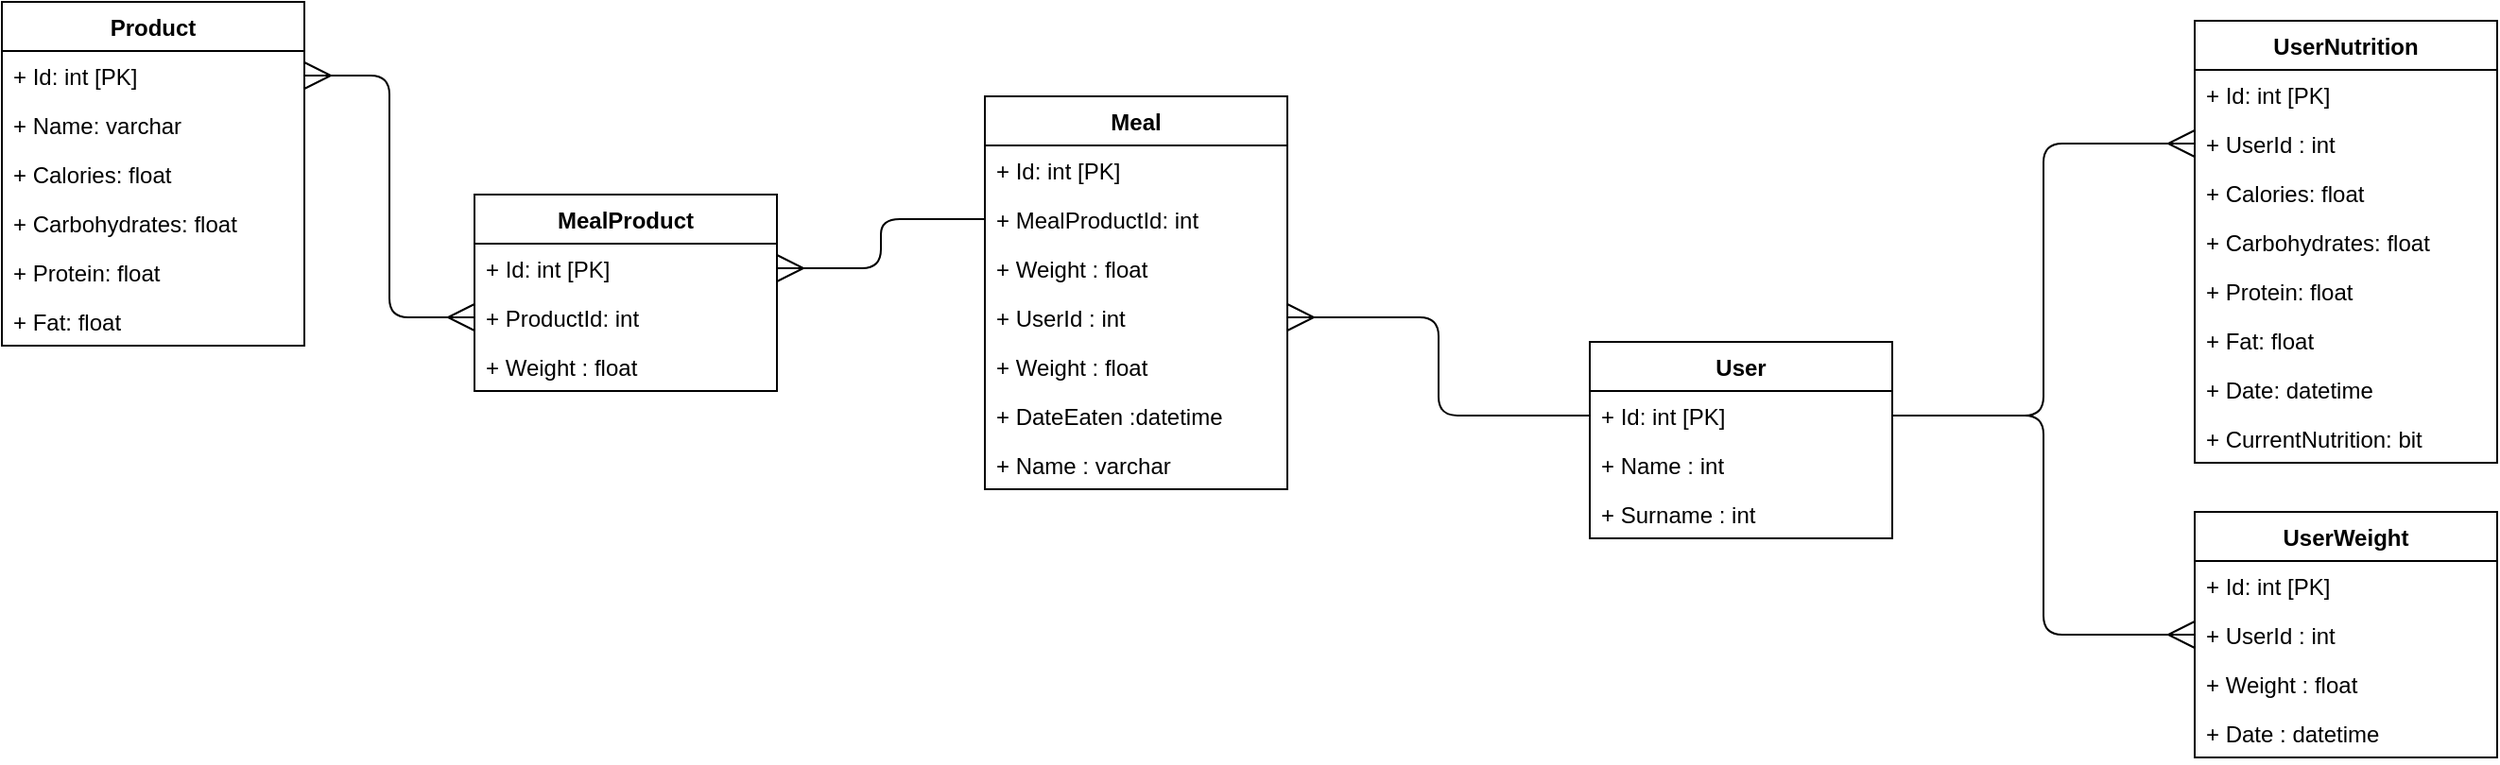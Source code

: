 <mxfile version="13.8.1" type="github" pages="5">
  <diagram id="C5RBs43oDa-KdzZeNtuy" name="Db schema">
    <mxGraphModel dx="1025" dy="594" grid="1" gridSize="10" guides="1" tooltips="1" connect="1" arrows="1" fold="1" page="1" pageScale="1" pageWidth="827" pageHeight="1169" math="0" shadow="0">
      <root>
        <mxCell id="WIyWlLk6GJQsqaUBKTNV-0" />
        <mxCell id="WIyWlLk6GJQsqaUBKTNV-1" parent="WIyWlLk6GJQsqaUBKTNV-0" />
        <mxCell id="v_-gOQtREwJvKuPBqVTX-77" value="" style="edgeStyle=elbowEdgeStyle;elbow=horizontal;endArrow=ERmany;html=1;entryX=0;entryY=0.5;entryDx=0;entryDy=0;exitX=1;exitY=0.5;exitDx=0;exitDy=0;endFill=0;endSize=12;" parent="WIyWlLk6GJQsqaUBKTNV-1" source="v_-gOQtREwJvKuPBqVTX-29" target="v_-gOQtREwJvKuPBqVTX-36" edge="1">
          <mxGeometry width="50" height="50" relative="1" as="geometry">
            <mxPoint x="560" y="540" as="sourcePoint" />
            <mxPoint x="500" y="650" as="targetPoint" />
            <Array as="points">
              <mxPoint x="1120" y="260" />
              <mxPoint x="1050" y="260" />
              <mxPoint x="1010" y="350" />
              <mxPoint x="520" y="360" />
              <mxPoint x="530" y="360" />
              <mxPoint x="500" y="330" />
              <mxPoint x="510" y="360" />
              <mxPoint x="540" y="410" />
            </Array>
          </mxGeometry>
        </mxCell>
        <mxCell id="v_-gOQtREwJvKuPBqVTX-81" value="" style="edgeStyle=elbowEdgeStyle;elbow=horizontal;endArrow=ERmany;html=1;entryX=1;entryY=0.5;entryDx=0;entryDy=0;exitX=0;exitY=0.5;exitDx=0;exitDy=0;endFill=0;endSize=12;startArrow=ERmany;startFill=0;targetPerimeterSpacing=0;startSize=12;" parent="WIyWlLk6GJQsqaUBKTNV-1" source="ZvNK-3fsFxGEAP2cNCbu-4" target="v_-gOQtREwJvKuPBqVTX-1" edge="1">
          <mxGeometry width="50" height="50" relative="1" as="geometry">
            <mxPoint x="270" y="157" as="sourcePoint" />
            <mxPoint x="230" y="362" as="targetPoint" />
          </mxGeometry>
        </mxCell>
        <mxCell id="ZvNK-3fsFxGEAP2cNCbu-10" value="" style="edgeStyle=elbowEdgeStyle;elbow=horizontal;endArrow=none;html=1;entryX=0;entryY=0.5;entryDx=0;entryDy=0;exitX=1;exitY=0.5;exitDx=0;exitDy=0;endFill=0;endSize=12;startArrow=ERmany;startFill=0;targetPerimeterSpacing=0;startSize=12;" edge="1" parent="WIyWlLk6GJQsqaUBKTNV-1" source="ZvNK-3fsFxGEAP2cNCbu-3" target="v_-gOQtREwJvKuPBqVTX-39">
          <mxGeometry width="50" height="50" relative="1" as="geometry">
            <mxPoint x="310" y="388" as="sourcePoint" />
            <mxPoint x="250" y="310" as="targetPoint" />
          </mxGeometry>
        </mxCell>
        <mxCell id="v_-gOQtREwJvKuPBqVTX-0" value="Product" style="swimlane;fontStyle=1;align=center;verticalAlign=top;childLayout=stackLayout;horizontal=1;startSize=26;horizontalStack=0;resizeParent=1;resizeParentMax=0;resizeLast=0;collapsible=1;marginBottom=0;" parent="WIyWlLk6GJQsqaUBKTNV-1" vertex="1">
          <mxGeometry x="40" y="30" width="160" height="182" as="geometry" />
        </mxCell>
        <mxCell id="v_-gOQtREwJvKuPBqVTX-1" value="+ Id: int [PK]" style="text;strokeColor=none;fillColor=none;align=left;verticalAlign=top;spacingLeft=4;spacingRight=4;overflow=hidden;rotatable=0;points=[[0,0.5],[1,0.5]];portConstraint=eastwest;" parent="v_-gOQtREwJvKuPBqVTX-0" vertex="1">
          <mxGeometry y="26" width="160" height="26" as="geometry" />
        </mxCell>
        <mxCell id="v_-gOQtREwJvKuPBqVTX-3" value="+ Name: varchar" style="text;strokeColor=none;fillColor=none;align=left;verticalAlign=top;spacingLeft=4;spacingRight=4;overflow=hidden;rotatable=0;points=[[0,0.5],[1,0.5]];portConstraint=eastwest;" parent="v_-gOQtREwJvKuPBqVTX-0" vertex="1">
          <mxGeometry y="52" width="160" height="26" as="geometry" />
        </mxCell>
        <mxCell id="v_-gOQtREwJvKuPBqVTX-6" value="+ Calories: float&#xa;" style="text;strokeColor=none;fillColor=none;align=left;verticalAlign=top;spacingLeft=4;spacingRight=4;overflow=hidden;rotatable=0;points=[[0,0.5],[1,0.5]];portConstraint=eastwest;" parent="v_-gOQtREwJvKuPBqVTX-0" vertex="1">
          <mxGeometry y="78" width="160" height="26" as="geometry" />
        </mxCell>
        <mxCell id="v_-gOQtREwJvKuPBqVTX-9" value="+ Carbohydrates: float&#xa;" style="text;strokeColor=none;fillColor=none;align=left;verticalAlign=top;spacingLeft=4;spacingRight=4;overflow=hidden;rotatable=0;points=[[0,0.5],[1,0.5]];portConstraint=eastwest;" parent="v_-gOQtREwJvKuPBqVTX-0" vertex="1">
          <mxGeometry y="104" width="160" height="26" as="geometry" />
        </mxCell>
        <mxCell id="v_-gOQtREwJvKuPBqVTX-10" value="+ Protein: float&#xa;" style="text;strokeColor=none;fillColor=none;align=left;verticalAlign=top;spacingLeft=4;spacingRight=4;overflow=hidden;rotatable=0;points=[[0,0.5],[1,0.5]];portConstraint=eastwest;" parent="v_-gOQtREwJvKuPBqVTX-0" vertex="1">
          <mxGeometry y="130" width="160" height="26" as="geometry" />
        </mxCell>
        <mxCell id="v_-gOQtREwJvKuPBqVTX-11" value="+ Fat: float&#xa;" style="text;strokeColor=none;fillColor=none;align=left;verticalAlign=top;spacingLeft=4;spacingRight=4;overflow=hidden;rotatable=0;points=[[0,0.5],[1,0.5]];portConstraint=eastwest;" parent="v_-gOQtREwJvKuPBqVTX-0" vertex="1">
          <mxGeometry y="156" width="160" height="26" as="geometry" />
        </mxCell>
        <mxCell id="ZvNK-3fsFxGEAP2cNCbu-2" value="MealProduct" style="swimlane;fontStyle=1;align=center;verticalAlign=top;childLayout=stackLayout;horizontal=1;startSize=26;horizontalStack=0;resizeParent=1;resizeParentMax=0;resizeLast=0;collapsible=1;marginBottom=0;" vertex="1" parent="WIyWlLk6GJQsqaUBKTNV-1">
          <mxGeometry x="290" y="132" width="160" height="104" as="geometry" />
        </mxCell>
        <mxCell id="ZvNK-3fsFxGEAP2cNCbu-3" value="+ Id: int [PK]" style="text;strokeColor=none;fillColor=none;align=left;verticalAlign=top;spacingLeft=4;spacingRight=4;overflow=hidden;rotatable=0;points=[[0,0.5],[1,0.5]];portConstraint=eastwest;" vertex="1" parent="ZvNK-3fsFxGEAP2cNCbu-2">
          <mxGeometry y="26" width="160" height="26" as="geometry" />
        </mxCell>
        <mxCell id="ZvNK-3fsFxGEAP2cNCbu-4" value="+ ProductId: int" style="text;strokeColor=none;fillColor=none;align=left;verticalAlign=top;spacingLeft=4;spacingRight=4;overflow=hidden;rotatable=0;points=[[0,0.5],[1,0.5]];portConstraint=eastwest;" vertex="1" parent="ZvNK-3fsFxGEAP2cNCbu-2">
          <mxGeometry y="52" width="160" height="26" as="geometry" />
        </mxCell>
        <mxCell id="ZvNK-3fsFxGEAP2cNCbu-9" value="+ Weight : float&#xa;" style="text;strokeColor=none;fillColor=none;align=left;verticalAlign=top;spacingLeft=4;spacingRight=4;overflow=hidden;rotatable=0;points=[[0,0.5],[1,0.5]];portConstraint=eastwest;" vertex="1" parent="ZvNK-3fsFxGEAP2cNCbu-2">
          <mxGeometry y="78" width="160" height="26" as="geometry" />
        </mxCell>
        <mxCell id="ZvNK-3fsFxGEAP2cNCbu-11" value="" style="edgeStyle=elbowEdgeStyle;elbow=horizontal;endArrow=ERmany;html=1;entryX=0;entryY=0.5;entryDx=0;entryDy=0;exitX=1;exitY=0.5;exitDx=0;exitDy=0;endFill=0;endSize=12;" edge="1" parent="WIyWlLk6GJQsqaUBKTNV-1" source="v_-gOQtREwJvKuPBqVTX-29" target="v_-gOQtREwJvKuPBqVTX-61">
          <mxGeometry width="50" height="50" relative="1" as="geometry">
            <mxPoint x="860" y="209" as="sourcePoint" />
            <mxPoint x="1230" y="495" as="targetPoint" />
            <Array as="points">
              <mxPoint x="1120" y="140" />
              <mxPoint x="1050" y="160" />
              <mxPoint x="1010" y="190" />
              <mxPoint x="530" y="370" />
              <mxPoint x="540" y="370" />
              <mxPoint x="510" y="340" />
              <mxPoint x="520" y="370" />
              <mxPoint x="550" y="420" />
            </Array>
          </mxGeometry>
        </mxCell>
        <mxCell id="v_-gOQtREwJvKuPBqVTX-57" value="UserNutrition" style="swimlane;fontStyle=1;align=center;verticalAlign=top;childLayout=stackLayout;horizontal=1;startSize=26;horizontalStack=0;resizeParent=1;resizeParentMax=0;resizeLast=0;collapsible=1;marginBottom=0;" parent="WIyWlLk6GJQsqaUBKTNV-1" vertex="1">
          <mxGeometry x="1200" y="40" width="160" height="234" as="geometry">
            <mxRectangle x="520" y="720" width="110" height="26" as="alternateBounds" />
          </mxGeometry>
        </mxCell>
        <mxCell id="v_-gOQtREwJvKuPBqVTX-58" value="+ Id: int [PK]" style="text;strokeColor=none;fillColor=none;align=left;verticalAlign=top;spacingLeft=4;spacingRight=4;overflow=hidden;rotatable=0;points=[[0,0.5],[1,0.5]];portConstraint=eastwest;" parent="v_-gOQtREwJvKuPBqVTX-57" vertex="1">
          <mxGeometry y="26" width="160" height="26" as="geometry" />
        </mxCell>
        <mxCell id="v_-gOQtREwJvKuPBqVTX-61" value="+ UserId : int&#xa;" style="text;strokeColor=none;fillColor=none;align=left;verticalAlign=top;spacingLeft=4;spacingRight=4;overflow=hidden;rotatable=0;points=[[0,0.5],[1,0.5]];portConstraint=eastwest;" parent="v_-gOQtREwJvKuPBqVTX-57" vertex="1">
          <mxGeometry y="52" width="160" height="26" as="geometry" />
        </mxCell>
        <mxCell id="v_-gOQtREwJvKuPBqVTX-62" value="+ Calories: float&#xa;" style="text;strokeColor=none;fillColor=none;align=left;verticalAlign=top;spacingLeft=4;spacingRight=4;overflow=hidden;rotatable=0;points=[[0,0.5],[1,0.5]];portConstraint=eastwest;" parent="v_-gOQtREwJvKuPBqVTX-57" vertex="1">
          <mxGeometry y="78" width="160" height="26" as="geometry" />
        </mxCell>
        <mxCell id="v_-gOQtREwJvKuPBqVTX-63" value="+ Carbohydrates: float&#xa;" style="text;strokeColor=none;fillColor=none;align=left;verticalAlign=top;spacingLeft=4;spacingRight=4;overflow=hidden;rotatable=0;points=[[0,0.5],[1,0.5]];portConstraint=eastwest;" parent="v_-gOQtREwJvKuPBqVTX-57" vertex="1">
          <mxGeometry y="104" width="160" height="26" as="geometry" />
        </mxCell>
        <mxCell id="v_-gOQtREwJvKuPBqVTX-64" value="+ Protein: float&#xa;" style="text;strokeColor=none;fillColor=none;align=left;verticalAlign=top;spacingLeft=4;spacingRight=4;overflow=hidden;rotatable=0;points=[[0,0.5],[1,0.5]];portConstraint=eastwest;" parent="v_-gOQtREwJvKuPBqVTX-57" vertex="1">
          <mxGeometry y="130" width="160" height="26" as="geometry" />
        </mxCell>
        <mxCell id="v_-gOQtREwJvKuPBqVTX-65" value="+ Fat: float&#xa;" style="text;strokeColor=none;fillColor=none;align=left;verticalAlign=top;spacingLeft=4;spacingRight=4;overflow=hidden;rotatable=0;points=[[0,0.5],[1,0.5]];portConstraint=eastwest;" parent="v_-gOQtREwJvKuPBqVTX-57" vertex="1">
          <mxGeometry y="156" width="160" height="26" as="geometry" />
        </mxCell>
        <mxCell id="v_-gOQtREwJvKuPBqVTX-66" value="+ Date: datetime&#xa;" style="text;strokeColor=none;fillColor=none;align=left;verticalAlign=top;spacingLeft=4;spacingRight=4;overflow=hidden;rotatable=0;points=[[0,0.5],[1,0.5]];portConstraint=eastwest;" parent="v_-gOQtREwJvKuPBqVTX-57" vertex="1">
          <mxGeometry y="182" width="160" height="26" as="geometry" />
        </mxCell>
        <mxCell id="v_-gOQtREwJvKuPBqVTX-67" value="+ CurrentNutrition: bit&#xa;" style="text;strokeColor=none;fillColor=none;align=left;verticalAlign=top;spacingLeft=4;spacingRight=4;overflow=hidden;rotatable=0;points=[[0,0.5],[1,0.5]];portConstraint=eastwest;" parent="v_-gOQtREwJvKuPBqVTX-57" vertex="1">
          <mxGeometry y="208" width="160" height="26" as="geometry" />
        </mxCell>
        <mxCell id="v_-gOQtREwJvKuPBqVTX-34" value="UserWeight" style="swimlane;fontStyle=1;align=center;verticalAlign=top;childLayout=stackLayout;horizontal=1;startSize=26;horizontalStack=0;resizeParent=1;resizeParentMax=0;resizeLast=0;collapsible=1;marginBottom=0;" parent="WIyWlLk6GJQsqaUBKTNV-1" vertex="1">
          <mxGeometry x="1200" y="300" width="160" height="130" as="geometry">
            <mxRectangle x="520" y="558" width="100" height="26" as="alternateBounds" />
          </mxGeometry>
        </mxCell>
        <mxCell id="v_-gOQtREwJvKuPBqVTX-35" value="+ Id: int [PK]" style="text;strokeColor=none;fillColor=none;align=left;verticalAlign=top;spacingLeft=4;spacingRight=4;overflow=hidden;rotatable=0;points=[[0,0.5],[1,0.5]];portConstraint=eastwest;" parent="v_-gOQtREwJvKuPBqVTX-34" vertex="1">
          <mxGeometry y="26" width="160" height="26" as="geometry" />
        </mxCell>
        <mxCell id="v_-gOQtREwJvKuPBqVTX-36" value="+ UserId : int&#xa;" style="text;strokeColor=none;fillColor=none;align=left;verticalAlign=top;spacingLeft=4;spacingRight=4;overflow=hidden;rotatable=0;points=[[0,0.5],[1,0.5]];portConstraint=eastwest;" parent="v_-gOQtREwJvKuPBqVTX-34" vertex="1">
          <mxGeometry y="52" width="160" height="26" as="geometry" />
        </mxCell>
        <mxCell id="v_-gOQtREwJvKuPBqVTX-37" value="+ Weight : float&#xa;&#xa;" style="text;strokeColor=none;fillColor=none;align=left;verticalAlign=top;spacingLeft=4;spacingRight=4;overflow=hidden;rotatable=0;points=[[0,0.5],[1,0.5]];portConstraint=eastwest;" parent="v_-gOQtREwJvKuPBqVTX-34" vertex="1">
          <mxGeometry y="78" width="160" height="26" as="geometry" />
        </mxCell>
        <mxCell id="v_-gOQtREwJvKuPBqVTX-38" value="+ Date : datetime&#xa;&#xa;&#xa;" style="text;strokeColor=none;fillColor=none;align=left;verticalAlign=top;spacingLeft=4;spacingRight=4;overflow=hidden;rotatable=0;points=[[0,0.5],[1,0.5]];portConstraint=eastwest;" parent="v_-gOQtREwJvKuPBqVTX-34" vertex="1">
          <mxGeometry y="104" width="160" height="26" as="geometry" />
        </mxCell>
        <mxCell id="v_-gOQtREwJvKuPBqVTX-12" value="Meal" style="swimlane;fontStyle=1;align=center;verticalAlign=top;childLayout=stackLayout;horizontal=1;startSize=26;horizontalStack=0;resizeParent=1;resizeParentMax=0;resizeLast=0;collapsible=1;marginBottom=0;" parent="WIyWlLk6GJQsqaUBKTNV-1" vertex="1">
          <mxGeometry x="560" y="80" width="160" height="208" as="geometry" />
        </mxCell>
        <mxCell id="v_-gOQtREwJvKuPBqVTX-13" value="+ Id: int [PK]" style="text;strokeColor=none;fillColor=none;align=left;verticalAlign=top;spacingLeft=4;spacingRight=4;overflow=hidden;rotatable=0;points=[[0,0.5],[1,0.5]];portConstraint=eastwest;" parent="v_-gOQtREwJvKuPBqVTX-12" vertex="1">
          <mxGeometry y="26" width="160" height="26" as="geometry" />
        </mxCell>
        <mxCell id="v_-gOQtREwJvKuPBqVTX-39" value="+ MealProductId: int" style="text;strokeColor=none;fillColor=none;align=left;verticalAlign=top;spacingLeft=4;spacingRight=4;overflow=hidden;rotatable=0;points=[[0,0.5],[1,0.5]];portConstraint=eastwest;" parent="v_-gOQtREwJvKuPBqVTX-12" vertex="1">
          <mxGeometry y="52" width="160" height="26" as="geometry" />
        </mxCell>
        <mxCell id="ZvNK-3fsFxGEAP2cNCbu-0" value="+ Weight : float&#xa;" style="text;strokeColor=none;fillColor=none;align=left;verticalAlign=top;spacingLeft=4;spacingRight=4;overflow=hidden;rotatable=0;points=[[0,0.5],[1,0.5]];portConstraint=eastwest;" vertex="1" parent="v_-gOQtREwJvKuPBqVTX-12">
          <mxGeometry y="78" width="160" height="26" as="geometry" />
        </mxCell>
        <mxCell id="v_-gOQtREwJvKuPBqVTX-83" value="+ UserId : int&#xa;" style="text;strokeColor=none;fillColor=none;align=left;verticalAlign=top;spacingLeft=4;spacingRight=4;overflow=hidden;rotatable=0;points=[[0,0.5],[1,0.5]];portConstraint=eastwest;" parent="v_-gOQtREwJvKuPBqVTX-12" vertex="1">
          <mxGeometry y="104" width="160" height="26" as="geometry" />
        </mxCell>
        <mxCell id="v_-gOQtREwJvKuPBqVTX-16" value="+ Weight : float&#xa;" style="text;strokeColor=none;fillColor=none;align=left;verticalAlign=top;spacingLeft=4;spacingRight=4;overflow=hidden;rotatable=0;points=[[0,0.5],[1,0.5]];portConstraint=eastwest;" parent="v_-gOQtREwJvKuPBqVTX-12" vertex="1">
          <mxGeometry y="130" width="160" height="26" as="geometry" />
        </mxCell>
        <mxCell id="v_-gOQtREwJvKuPBqVTX-19" value="+ DateEaten :datetime&#xa;" style="text;strokeColor=none;fillColor=none;align=left;verticalAlign=top;spacingLeft=4;spacingRight=4;overflow=hidden;rotatable=0;points=[[0,0.5],[1,0.5]];portConstraint=eastwest;" parent="v_-gOQtREwJvKuPBqVTX-12" vertex="1">
          <mxGeometry y="156" width="160" height="26" as="geometry" />
        </mxCell>
        <mxCell id="ZvNK-3fsFxGEAP2cNCbu-1" value="+ Name : varchar&#xa;" style="text;strokeColor=none;fillColor=none;align=left;verticalAlign=top;spacingLeft=4;spacingRight=4;overflow=hidden;rotatable=0;points=[[0,0.5],[1,0.5]];portConstraint=eastwest;" vertex="1" parent="v_-gOQtREwJvKuPBqVTX-12">
          <mxGeometry y="182" width="160" height="26" as="geometry" />
        </mxCell>
        <mxCell id="ZvNK-3fsFxGEAP2cNCbu-12" value="" style="edgeStyle=elbowEdgeStyle;elbow=horizontal;endArrow=none;html=1;entryX=0;entryY=0.5;entryDx=0;entryDy=0;exitX=1;exitY=0.5;exitDx=0;exitDy=0;endFill=0;endSize=12;startArrow=ERmany;startFill=0;targetPerimeterSpacing=0;startSize=12;" edge="1" parent="WIyWlLk6GJQsqaUBKTNV-1" source="v_-gOQtREwJvKuPBqVTX-83" target="v_-gOQtREwJvKuPBqVTX-29">
          <mxGeometry width="50" height="50" relative="1" as="geometry">
            <mxPoint x="720" y="396" as="sourcePoint" />
            <mxPoint x="830" y="370" as="targetPoint" />
          </mxGeometry>
        </mxCell>
        <mxCell id="v_-gOQtREwJvKuPBqVTX-28" value="User" style="swimlane;fontStyle=1;align=center;verticalAlign=top;childLayout=stackLayout;horizontal=1;startSize=26;horizontalStack=0;resizeParent=1;resizeParentMax=0;resizeLast=0;collapsible=1;marginBottom=0;" parent="WIyWlLk6GJQsqaUBKTNV-1" vertex="1">
          <mxGeometry x="880" y="210" width="160" height="104" as="geometry">
            <mxRectangle x="280" y="650" width="60" height="26" as="alternateBounds" />
          </mxGeometry>
        </mxCell>
        <mxCell id="v_-gOQtREwJvKuPBqVTX-29" value="+ Id: int [PK]" style="text;strokeColor=none;fillColor=none;align=left;verticalAlign=top;spacingLeft=4;spacingRight=4;overflow=hidden;rotatable=0;points=[[0,0.5],[1,0.5]];portConstraint=eastwest;" parent="v_-gOQtREwJvKuPBqVTX-28" vertex="1">
          <mxGeometry y="26" width="160" height="26" as="geometry" />
        </mxCell>
        <mxCell id="v_-gOQtREwJvKuPBqVTX-30" value="+ Name : int&#xa;" style="text;strokeColor=none;fillColor=none;align=left;verticalAlign=top;spacingLeft=4;spacingRight=4;overflow=hidden;rotatable=0;points=[[0,0.5],[1,0.5]];portConstraint=eastwest;" parent="v_-gOQtREwJvKuPBqVTX-28" vertex="1">
          <mxGeometry y="52" width="160" height="26" as="geometry" />
        </mxCell>
        <mxCell id="v_-gOQtREwJvKuPBqVTX-40" value="+ Surname : int&#xa;" style="text;strokeColor=none;fillColor=none;align=left;verticalAlign=top;spacingLeft=4;spacingRight=4;overflow=hidden;rotatable=0;points=[[0,0.5],[1,0.5]];portConstraint=eastwest;" parent="v_-gOQtREwJvKuPBqVTX-28" vertex="1">
          <mxGeometry y="78" width="160" height="26" as="geometry" />
        </mxCell>
      </root>
    </mxGraphModel>
  </diagram>
  <diagram id="fuiRef03Iu1HEWEEDuds" name="Main Page">
    <mxGraphModel dx="1995" dy="1134" grid="1" gridSize="10" guides="1" tooltips="1" connect="1" arrows="1" fold="1" page="1" pageScale="1" pageWidth="850" pageHeight="1100" math="0" shadow="0">
      <root>
        <mxCell id="KjkQYHto7W4-pX4ocJMv-0" />
        <mxCell id="KjkQYHto7W4-pX4ocJMv-1" parent="KjkQYHto7W4-pX4ocJMv-0" />
        <mxCell id="KjkQYHto7W4-pX4ocJMv-2" value="" style="rounded=0;whiteSpace=wrap;html=1;" parent="KjkQYHto7W4-pX4ocJMv-1" vertex="1">
          <mxGeometry x="40" y="40" width="770" height="1010" as="geometry" />
        </mxCell>
        <mxCell id="KjkQYHto7W4-pX4ocJMv-4" value="" style="rounded=1;whiteSpace=wrap;html=1;fillColor=none;" parent="KjkQYHto7W4-pX4ocJMv-1" vertex="1">
          <mxGeometry x="75" y="160" width="700" height="260" as="geometry" />
        </mxCell>
        <mxCell id="KjkQYHto7W4-pX4ocJMv-3" value="" style="rounded=0;whiteSpace=wrap;html=1;" parent="KjkQYHto7W4-pX4ocJMv-1" vertex="1">
          <mxGeometry x="40" y="40" width="770" height="90" as="geometry" />
        </mxCell>
        <mxCell id="KjkQYHto7W4-pX4ocJMv-6" value="" style="rounded=1;whiteSpace=wrap;html=1;" parent="KjkQYHto7W4-pX4ocJMv-1" vertex="1">
          <mxGeometry x="440" y="440" width="335" height="260" as="geometry" />
        </mxCell>
        <mxCell id="KjkQYHto7W4-pX4ocJMv-9" value="" style="rounded=1;whiteSpace=wrap;html=1;" parent="KjkQYHto7W4-pX4ocJMv-1" vertex="1">
          <mxGeometry x="75" y="440" width="335" height="260" as="geometry" />
        </mxCell>
        <mxCell id="KjkQYHto7W4-pX4ocJMv-10" value="" style="rounded=1;whiteSpace=wrap;html=1;" parent="KjkQYHto7W4-pX4ocJMv-1" vertex="1">
          <mxGeometry x="440" y="730" width="335" height="260" as="geometry" />
        </mxCell>
        <mxCell id="KjkQYHto7W4-pX4ocJMv-11" value="" style="rounded=1;whiteSpace=wrap;html=1;" parent="KjkQYHto7W4-pX4ocJMv-1" vertex="1">
          <mxGeometry x="75" y="730" width="335" height="260" as="geometry" />
        </mxCell>
        <mxCell id="KjkQYHto7W4-pX4ocJMv-26" value="" style="endArrow=none;html=1;" parent="KjkQYHto7W4-pX4ocJMv-1" edge="1">
          <mxGeometry width="50" height="50" relative="1" as="geometry">
            <mxPoint x="765" y="250" as="sourcePoint" />
            <mxPoint x="85" y="250" as="targetPoint" />
          </mxGeometry>
        </mxCell>
        <mxCell id="KjkQYHto7W4-pX4ocJMv-27" value="" style="endArrow=none;html=1;" parent="KjkQYHto7W4-pX4ocJMv-1" edge="1">
          <mxGeometry width="50" height="50" relative="1" as="geometry">
            <mxPoint x="765.0" y="290.0" as="sourcePoint" />
            <mxPoint x="85" y="290.0" as="targetPoint" />
          </mxGeometry>
        </mxCell>
        <mxCell id="KjkQYHto7W4-pX4ocJMv-28" value="" style="endArrow=none;html=1;" parent="KjkQYHto7W4-pX4ocJMv-1" edge="1">
          <mxGeometry width="50" height="50" relative="1" as="geometry">
            <mxPoint x="120" y="65" as="sourcePoint" />
            <mxPoint x="60" y="65.0" as="targetPoint" />
          </mxGeometry>
        </mxCell>
        <mxCell id="KjkQYHto7W4-pX4ocJMv-29" value="" style="endArrow=none;html=1;" parent="KjkQYHto7W4-pX4ocJMv-1" edge="1">
          <mxGeometry width="50" height="50" relative="1" as="geometry">
            <mxPoint x="135" y="84.86" as="sourcePoint" />
            <mxPoint x="75" y="84.86" as="targetPoint" />
          </mxGeometry>
        </mxCell>
        <mxCell id="KjkQYHto7W4-pX4ocJMv-30" value="" style="endArrow=none;html=1;" parent="KjkQYHto7W4-pX4ocJMv-1" edge="1">
          <mxGeometry width="50" height="50" relative="1" as="geometry">
            <mxPoint x="120" y="105.0" as="sourcePoint" />
            <mxPoint x="60" y="105.0" as="targetPoint" />
          </mxGeometry>
        </mxCell>
        <mxCell id="KjkQYHto7W4-pX4ocJMv-33" value="" style="shape=image;html=1;verticalAlign=top;verticalLabelPosition=bottom;labelBackgroundColor=#ffffff;imageAspect=0;aspect=fixed;image=https://cdn0.iconfinder.com/data/icons/business-collection-2027/60/barcode-1-128.png;fillColor=none;" parent="KjkQYHto7W4-pX4ocJMv-1" vertex="1">
          <mxGeometry x="165.5" y="783" width="154" height="154" as="geometry" />
        </mxCell>
        <mxCell id="KjkQYHto7W4-pX4ocJMv-34" value="" style="shape=image;html=1;verticalAlign=top;verticalLabelPosition=bottom;labelBackgroundColor=#ffffff;imageAspect=0;aspect=fixed;image=https://cdn2.iconfinder.com/data/icons/infographic-bar-vol-12-2/512/3-128.png;fillColor=none;" parent="KjkQYHto7W4-pX4ocJMv-1" vertex="1">
          <mxGeometry x="537" y="789.5" width="141" height="141" as="geometry" />
        </mxCell>
        <mxCell id="KjkQYHto7W4-pX4ocJMv-35" value="" style="shape=image;html=1;verticalAlign=top;verticalLabelPosition=bottom;labelBackgroundColor=#ffffff;imageAspect=0;aspect=fixed;image=https://cdn2.iconfinder.com/data/icons/donkey/75/26-128.png;fillColor=none;" parent="KjkQYHto7W4-pX4ocJMv-1" vertex="1">
          <mxGeometry x="178.5" y="506" width="128" height="128" as="geometry" />
        </mxCell>
        <mxCell id="KjkQYHto7W4-pX4ocJMv-36" value="" style="shape=image;html=1;verticalAlign=top;verticalLabelPosition=bottom;labelBackgroundColor=#ffffff;imageAspect=0;aspect=fixed;image=https://cdn0.iconfinder.com/data/icons/infectious-pandemics-2/480/07-healthy-128.png;fillColor=none;" parent="KjkQYHto7W4-pX4ocJMv-1" vertex="1">
          <mxGeometry x="535.5" y="498" width="144" height="144" as="geometry" />
        </mxCell>
        <mxCell id="KjkQYHto7W4-pX4ocJMv-37" value="" style="ellipse;whiteSpace=wrap;html=1;aspect=fixed;strokeWidth=2;fillColor=#FF0000;" parent="KjkQYHto7W4-pX4ocJMv-1" vertex="1">
          <mxGeometry x="370" y="750" width="20" height="20" as="geometry" />
        </mxCell>
        <mxCell id="KjkQYHto7W4-pX4ocJMv-41" value="&lt;p style=&quot;line-height: 70% ; font-size: 19px&quot;&gt;Hi User&lt;/p&gt;" style="text;strokeColor=none;fillColor=none;html=1;fontSize=24;fontStyle=1;verticalAlign=middle;align=center;" parent="KjkQYHto7W4-pX4ocJMv-1" vertex="1">
          <mxGeometry x="675" y="65" width="100" height="40" as="geometry" />
        </mxCell>
        <mxCell id="KjkQYHto7W4-pX4ocJMv-42" value="" style="endArrow=none;html=1;" parent="KjkQYHto7W4-pX4ocJMv-1" edge="1">
          <mxGeometry width="50" height="50" relative="1" as="geometry">
            <mxPoint x="765" y="330.0" as="sourcePoint" />
            <mxPoint x="85" y="330.0" as="targetPoint" />
          </mxGeometry>
        </mxCell>
        <mxCell id="KjkQYHto7W4-pX4ocJMv-43" value="" style="endArrow=none;html=1;" parent="KjkQYHto7W4-pX4ocJMv-1" edge="1">
          <mxGeometry width="50" height="50" relative="1" as="geometry">
            <mxPoint x="765.0" y="370.0" as="sourcePoint" />
            <mxPoint x="85" y="370.0" as="targetPoint" />
          </mxGeometry>
        </mxCell>
        <mxCell id="KjkQYHto7W4-pX4ocJMv-45" value="Today" style="text;strokeColor=none;fillColor=none;html=1;fontSize=24;fontStyle=1;verticalAlign=middle;align=center;" parent="KjkQYHto7W4-pX4ocJMv-1" vertex="1">
          <mxGeometry x="375" y="170" width="100" height="40" as="geometry" />
        </mxCell>
        <mxCell id="KjkQYHto7W4-pX4ocJMv-47" value="" style="endArrow=none;html=1;" parent="KjkQYHto7W4-pX4ocJMv-1" edge="1">
          <mxGeometry width="50" height="50" relative="1" as="geometry">
            <mxPoint x="210" y="370" as="sourcePoint" />
            <mxPoint x="210" y="230" as="targetPoint" />
          </mxGeometry>
        </mxCell>
        <mxCell id="KjkQYHto7W4-pX4ocJMv-48" value="" style="endArrow=none;html=1;" parent="KjkQYHto7W4-pX4ocJMv-1" edge="1">
          <mxGeometry width="50" height="50" relative="1" as="geometry">
            <mxPoint x="350" y="370.0" as="sourcePoint" />
            <mxPoint x="350" y="230.0" as="targetPoint" />
          </mxGeometry>
        </mxCell>
        <mxCell id="KjkQYHto7W4-pX4ocJMv-49" value="" style="endArrow=none;html=1;" parent="KjkQYHto7W4-pX4ocJMv-1" edge="1">
          <mxGeometry width="50" height="50" relative="1" as="geometry">
            <mxPoint x="490" y="370.0" as="sourcePoint" />
            <mxPoint x="490" y="230.0" as="targetPoint" />
          </mxGeometry>
        </mxCell>
        <mxCell id="KjkQYHto7W4-pX4ocJMv-50" value="" style="endArrow=none;html=1;" parent="KjkQYHto7W4-pX4ocJMv-1" edge="1">
          <mxGeometry width="50" height="50" relative="1" as="geometry">
            <mxPoint x="630" y="370.0" as="sourcePoint" />
            <mxPoint x="630" y="230.0" as="targetPoint" />
          </mxGeometry>
        </mxCell>
        <mxCell id="KjkQYHto7W4-pX4ocJMv-52" value="&lt;p style=&quot;line-height: 70% ; font-size: 19px&quot;&gt;Meal #&lt;/p&gt;" style="text;strokeColor=none;fillColor=none;html=1;fontSize=24;fontStyle=1;verticalAlign=middle;align=center;" parent="KjkQYHto7W4-pX4ocJMv-1" vertex="1">
          <mxGeometry x="100" y="210" width="100" height="40" as="geometry" />
        </mxCell>
        <mxCell id="KjkQYHto7W4-pX4ocJMv-54" value="&lt;p style=&quot;line-height: 70% ; font-size: 19px&quot;&gt;Kcal&lt;/p&gt;" style="text;strokeColor=none;fillColor=none;html=1;fontSize=24;fontStyle=1;verticalAlign=middle;align=center;" parent="KjkQYHto7W4-pX4ocJMv-1" vertex="1">
          <mxGeometry x="230" y="210" width="100" height="40" as="geometry" />
        </mxCell>
        <mxCell id="KjkQYHto7W4-pX4ocJMv-55" value="&lt;p style=&quot;line-height: 70% ; font-size: 19px&quot;&gt;Protein&lt;/p&gt;" style="text;strokeColor=none;fillColor=none;html=1;fontSize=24;fontStyle=1;verticalAlign=middle;align=center;" parent="KjkQYHto7W4-pX4ocJMv-1" vertex="1">
          <mxGeometry x="375" y="210" width="100" height="40" as="geometry" />
        </mxCell>
        <mxCell id="KjkQYHto7W4-pX4ocJMv-56" value="&lt;p style=&quot;line-height: 70% ; font-size: 19px&quot;&gt;Carbs&lt;/p&gt;" style="text;strokeColor=none;fillColor=none;html=1;fontSize=24;fontStyle=1;verticalAlign=middle;align=center;" parent="KjkQYHto7W4-pX4ocJMv-1" vertex="1">
          <mxGeometry x="510" y="210" width="100" height="40" as="geometry" />
        </mxCell>
        <mxCell id="KjkQYHto7W4-pX4ocJMv-57" value="&lt;p style=&quot;line-height: 70% ; font-size: 19px&quot;&gt;Fat&lt;/p&gt;" style="text;strokeColor=none;fillColor=none;html=1;fontSize=24;fontStyle=1;verticalAlign=middle;align=center;" parent="KjkQYHto7W4-pX4ocJMv-1" vertex="1">
          <mxGeometry x="650" y="210" width="100" height="40" as="geometry" />
        </mxCell>
        <mxCell id="KjkQYHto7W4-pX4ocJMv-60" value="&lt;p style=&quot;line-height: 70% ; font-size: 19px&quot;&gt;# 1&lt;/p&gt;" style="text;strokeColor=none;fillColor=none;html=1;fontSize=24;fontStyle=1;verticalAlign=middle;align=center;" parent="KjkQYHto7W4-pX4ocJMv-1" vertex="1">
          <mxGeometry x="100" y="250" width="100" height="40" as="geometry" />
        </mxCell>
        <mxCell id="KjkQYHto7W4-pX4ocJMv-62" value="&lt;p style=&quot;line-height: 70% ; font-size: 19px&quot;&gt;540&lt;/p&gt;" style="text;strokeColor=none;fillColor=none;html=1;fontSize=24;fontStyle=1;verticalAlign=middle;align=center;" parent="KjkQYHto7W4-pX4ocJMv-1" vertex="1">
          <mxGeometry x="230" y="250" width="100" height="40" as="geometry" />
        </mxCell>
        <mxCell id="KjkQYHto7W4-pX4ocJMv-63" value="&lt;p style=&quot;line-height: 70% ; font-size: 19px&quot;&gt;30&lt;/p&gt;" style="text;strokeColor=none;fillColor=none;html=1;fontSize=24;fontStyle=1;verticalAlign=middle;align=center;" parent="KjkQYHto7W4-pX4ocJMv-1" vertex="1">
          <mxGeometry x="375" y="250" width="100" height="40" as="geometry" />
        </mxCell>
        <mxCell id="KjkQYHto7W4-pX4ocJMv-64" value="&lt;p style=&quot;line-height: 70% ; font-size: 19px&quot;&gt;60&lt;/p&gt;" style="text;strokeColor=none;fillColor=none;html=1;fontSize=24;fontStyle=1;verticalAlign=middle;align=center;" parent="KjkQYHto7W4-pX4ocJMv-1" vertex="1">
          <mxGeometry x="510" y="250" width="100" height="40" as="geometry" />
        </mxCell>
        <mxCell id="KjkQYHto7W4-pX4ocJMv-65" value="&lt;p style=&quot;line-height: 70% ; font-size: 19px&quot;&gt;10&lt;/p&gt;" style="text;strokeColor=none;fillColor=none;html=1;fontSize=24;fontStyle=1;verticalAlign=middle;align=center;" parent="KjkQYHto7W4-pX4ocJMv-1" vertex="1">
          <mxGeometry x="650" y="250" width="100" height="40" as="geometry" />
        </mxCell>
      </root>
    </mxGraphModel>
  </diagram>
  <diagram id="r2toZlhhoVnjtAwMcAkW" name="Products Page">
    <mxGraphModel dx="1995" dy="1134" grid="1" gridSize="10" guides="1" tooltips="1" connect="1" arrows="1" fold="1" page="1" pageScale="1" pageWidth="850" pageHeight="1100" math="0" shadow="0">
      <root>
        <mxCell id="ihIhJj5uiBKCdjf65k7Z-0" />
        <mxCell id="ihIhJj5uiBKCdjf65k7Z-1" parent="ihIhJj5uiBKCdjf65k7Z-0" />
        <mxCell id="aLO0mrf_yRWYToAqKBgP-0" value="" style="rounded=0;whiteSpace=wrap;html=1;" vertex="1" parent="ihIhJj5uiBKCdjf65k7Z-1">
          <mxGeometry x="900" y="130" width="770" height="600" as="geometry" />
        </mxCell>
        <mxCell id="ihIhJj5uiBKCdjf65k7Z-2" value="" style="rounded=0;whiteSpace=wrap;html=1;" parent="ihIhJj5uiBKCdjf65k7Z-1" vertex="1">
          <mxGeometry x="40" y="40" width="770" height="1010" as="geometry" />
        </mxCell>
        <mxCell id="ihIhJj5uiBKCdjf65k7Z-3" value="" style="rounded=1;whiteSpace=wrap;html=1;fillColor=none;" parent="ihIhJj5uiBKCdjf65k7Z-1" vertex="1">
          <mxGeometry x="75" y="290" width="700" height="730" as="geometry" />
        </mxCell>
        <mxCell id="ihIhJj5uiBKCdjf65k7Z-4" value="" style="rounded=0;whiteSpace=wrap;html=1;" parent="ihIhJj5uiBKCdjf65k7Z-1" vertex="1">
          <mxGeometry x="40" y="40" width="770" height="90" as="geometry" />
        </mxCell>
        <mxCell id="ihIhJj5uiBKCdjf65k7Z-11" value="" style="endArrow=none;html=1;" parent="ihIhJj5uiBKCdjf65k7Z-1" edge="1">
          <mxGeometry width="50" height="50" relative="1" as="geometry">
            <mxPoint x="120" y="65" as="sourcePoint" />
            <mxPoint x="60" y="65.0" as="targetPoint" />
          </mxGeometry>
        </mxCell>
        <mxCell id="ihIhJj5uiBKCdjf65k7Z-12" value="" style="endArrow=none;html=1;" parent="ihIhJj5uiBKCdjf65k7Z-1" edge="1">
          <mxGeometry width="50" height="50" relative="1" as="geometry">
            <mxPoint x="135" y="84.86" as="sourcePoint" />
            <mxPoint x="75" y="84.86" as="targetPoint" />
          </mxGeometry>
        </mxCell>
        <mxCell id="ihIhJj5uiBKCdjf65k7Z-13" value="" style="endArrow=none;html=1;" parent="ihIhJj5uiBKCdjf65k7Z-1" edge="1">
          <mxGeometry width="50" height="50" relative="1" as="geometry">
            <mxPoint x="120" y="105.0" as="sourcePoint" />
            <mxPoint x="60" y="105.0" as="targetPoint" />
          </mxGeometry>
        </mxCell>
        <mxCell id="ihIhJj5uiBKCdjf65k7Z-19" value="&lt;p style=&quot;line-height: 70% ; font-size: 19px&quot;&gt;Hi User&lt;/p&gt;" style="text;strokeColor=none;fillColor=none;html=1;fontSize=24;fontStyle=1;verticalAlign=middle;align=center;" parent="ihIhJj5uiBKCdjf65k7Z-1" vertex="1">
          <mxGeometry x="675" y="65" width="100" height="40" as="geometry" />
        </mxCell>
        <mxCell id="ihIhJj5uiBKCdjf65k7Z-33" value="&lt;p style=&quot;line-height: 70% ; font-size: 19px&quot;&gt;Chicken&lt;font color=&quot;#666666&quot;&gt;&amp;nbsp; &amp;nbsp;K: 124 / P: 13 / C: 30 / F: 3&lt;/font&gt;&lt;/p&gt;" style="text;strokeColor=none;fillColor=none;html=1;fontSize=24;fontStyle=1;verticalAlign=middle;align=center;" parent="ihIhJj5uiBKCdjf65k7Z-1" vertex="1">
          <mxGeometry x="100" y="370" width="380" height="40" as="geometry" />
        </mxCell>
        <mxCell id="ihIhJj5uiBKCdjf65k7Z-37" value="" style="rounded=1;whiteSpace=wrap;html=1;fillColor=none;" parent="ihIhJj5uiBKCdjf65k7Z-1" vertex="1">
          <mxGeometry x="75" y="210" width="700" height="60" as="geometry" />
        </mxCell>
        <mxCell id="ihIhJj5uiBKCdjf65k7Z-38" value="&lt;p style=&quot;line-height: 70% ; font-size: 19px&quot;&gt;&lt;font color=&quot;#919191&quot;&gt;Search Product&lt;/font&gt;&lt;/p&gt;" style="text;strokeColor=none;fillColor=none;html=1;fontSize=24;fontStyle=1;verticalAlign=middle;align=center;" parent="ihIhJj5uiBKCdjf65k7Z-1" vertex="1">
          <mxGeometry x="120" y="220" width="100" height="40" as="geometry" />
        </mxCell>
        <mxCell id="ihIhJj5uiBKCdjf65k7Z-39" value="" style="rounded=1;whiteSpace=wrap;html=1;fillColor=none;" parent="ihIhJj5uiBKCdjf65k7Z-1" vertex="1">
          <mxGeometry x="720" y="220" width="40" height="40" as="geometry" />
        </mxCell>
        <mxCell id="ihIhJj5uiBKCdjf65k7Z-40" value="&lt;p style=&quot;line-height: 70%&quot;&gt;&lt;font color=&quot;#009900&quot; style=&quot;font-size: 38px&quot;&gt;+&lt;/font&gt;&lt;/p&gt;" style="text;strokeColor=none;html=1;fontSize=24;fontStyle=1;verticalAlign=middle;align=center;fillColor=#ffffff;" parent="ihIhJj5uiBKCdjf65k7Z-1" vertex="1">
          <mxGeometry x="725" y="232.5" width="30" height="15" as="geometry" />
        </mxCell>
        <mxCell id="ihIhJj5uiBKCdjf65k7Z-51" value="" style="endArrow=none;html=1;" parent="ihIhJj5uiBKCdjf65k7Z-1" edge="1">
          <mxGeometry width="50" height="50" relative="1" as="geometry">
            <mxPoint x="765.0" y="360.0" as="sourcePoint" />
            <mxPoint x="85" y="360.0" as="targetPoint" />
          </mxGeometry>
        </mxCell>
        <mxCell id="ihIhJj5uiBKCdjf65k7Z-52" value="" style="endArrow=none;html=1;" parent="ihIhJj5uiBKCdjf65k7Z-1" edge="1">
          <mxGeometry width="50" height="50" relative="1" as="geometry">
            <mxPoint x="765" y="420.0" as="sourcePoint" />
            <mxPoint x="85" y="420.0" as="targetPoint" />
          </mxGeometry>
        </mxCell>
        <mxCell id="ihIhJj5uiBKCdjf65k7Z-54" value="" style="rounded=1;whiteSpace=wrap;html=1;fillColor=none;" parent="ihIhJj5uiBKCdjf65k7Z-1" vertex="1">
          <mxGeometry x="715" y="370" width="40" height="40" as="geometry" />
        </mxCell>
        <mxCell id="ihIhJj5uiBKCdjf65k7Z-56" value="" style="rounded=1;whiteSpace=wrap;html=1;fillColor=none;" parent="ihIhJj5uiBKCdjf65k7Z-1" vertex="1">
          <mxGeometry x="660" y="370" width="40" height="40" as="geometry" />
        </mxCell>
        <mxCell id="ihIhJj5uiBKCdjf65k7Z-58" value="" style="endArrow=none;html=1;" parent="ihIhJj5uiBKCdjf65k7Z-1" edge="1">
          <mxGeometry width="50" height="50" relative="1" as="geometry">
            <mxPoint x="765.0" y="480.0" as="sourcePoint" />
            <mxPoint x="85" y="480.0" as="targetPoint" />
          </mxGeometry>
        </mxCell>
        <mxCell id="ihIhJj5uiBKCdjf65k7Z-59" value="" style="endArrow=none;html=1;" parent="ihIhJj5uiBKCdjf65k7Z-1" edge="1">
          <mxGeometry width="50" height="50" relative="1" as="geometry">
            <mxPoint x="765" y="540.0" as="sourcePoint" />
            <mxPoint x="85" y="540.0" as="targetPoint" />
          </mxGeometry>
        </mxCell>
        <mxCell id="ihIhJj5uiBKCdjf65k7Z-60" value="" style="endArrow=none;html=1;" parent="ihIhJj5uiBKCdjf65k7Z-1" edge="1">
          <mxGeometry width="50" height="50" relative="1" as="geometry">
            <mxPoint x="765.0" y="600.0" as="sourcePoint" />
            <mxPoint x="85" y="600.0" as="targetPoint" />
          </mxGeometry>
        </mxCell>
        <mxCell id="ihIhJj5uiBKCdjf65k7Z-61" value="" style="endArrow=none;html=1;" parent="ihIhJj5uiBKCdjf65k7Z-1" edge="1">
          <mxGeometry width="50" height="50" relative="1" as="geometry">
            <mxPoint x="765" y="660.0" as="sourcePoint" />
            <mxPoint x="85" y="660.0" as="targetPoint" />
          </mxGeometry>
        </mxCell>
        <mxCell id="ihIhJj5uiBKCdjf65k7Z-62" value="" style="endArrow=none;html=1;" parent="ihIhJj5uiBKCdjf65k7Z-1" edge="1">
          <mxGeometry width="50" height="50" relative="1" as="geometry">
            <mxPoint x="765.0" y="720.0" as="sourcePoint" />
            <mxPoint x="85" y="720.0" as="targetPoint" />
          </mxGeometry>
        </mxCell>
        <mxCell id="ihIhJj5uiBKCdjf65k7Z-63" value="" style="endArrow=none;html=1;" parent="ihIhJj5uiBKCdjf65k7Z-1" edge="1">
          <mxGeometry width="50" height="50" relative="1" as="geometry">
            <mxPoint x="765" y="780.0" as="sourcePoint" />
            <mxPoint x="85" y="780.0" as="targetPoint" />
          </mxGeometry>
        </mxCell>
        <mxCell id="ihIhJj5uiBKCdjf65k7Z-74" value="" style="html=1;verticalLabelPosition=bottom;align=center;labelBackgroundColor=#ffffff;verticalAlign=top;strokeWidth=2;strokeColor=#0080F0;shadow=0;dashed=0;shape=mxgraph.ios7.icons.pen;fillColor=#ffffff;" parent="ihIhJj5uiBKCdjf65k7Z-1" vertex="1">
          <mxGeometry x="670" y="382.5" width="20" height="19.7" as="geometry" />
        </mxCell>
        <mxCell id="ihIhJj5uiBKCdjf65k7Z-76" value="" style="shape=image;html=1;verticalAlign=top;verticalLabelPosition=bottom;labelBackgroundColor=#ffffff;imageAspect=0;aspect=fixed;image=https://cdn3.iconfinder.com/data/icons/line-icons-set/128/1-04-128.png;strokeColor=#000000;strokeWidth=2;fillColor=#ffffff;" parent="ihIhJj5uiBKCdjf65k7Z-1" vertex="1">
          <mxGeometry x="721" y="376" width="28" height="28" as="geometry" />
        </mxCell>
        <mxCell id="ihIhJj5uiBKCdjf65k7Z-77" value="&lt;p style=&quot;line-height: 70% ; font-size: 19px&quot;&gt;Rice&lt;font color=&quot;#666666&quot;&gt;&amp;nbsp; &amp;nbsp;K: 339 / P: 7 / C: 77 / F: 1&lt;/font&gt;&lt;/p&gt;" style="text;strokeColor=none;fillColor=none;html=1;fontSize=24;fontStyle=1;verticalAlign=middle;align=center;" parent="ihIhJj5uiBKCdjf65k7Z-1" vertex="1">
          <mxGeometry x="100" y="430" width="380" height="40" as="geometry" />
        </mxCell>
        <mxCell id="ihIhJj5uiBKCdjf65k7Z-78" value="" style="rounded=1;whiteSpace=wrap;html=1;fillColor=none;" parent="ihIhJj5uiBKCdjf65k7Z-1" vertex="1">
          <mxGeometry x="715" y="430" width="40" height="40" as="geometry" />
        </mxCell>
        <mxCell id="ihIhJj5uiBKCdjf65k7Z-79" value="" style="html=1;verticalLabelPosition=bottom;align=center;labelBackgroundColor=#ffffff;verticalAlign=top;strokeWidth=2;strokeColor=#0080F0;shadow=0;dashed=0;shape=mxgraph.ios7.icons.pen;fillColor=#ffffff;" parent="ihIhJj5uiBKCdjf65k7Z-1" vertex="1">
          <mxGeometry x="670" y="442.5" width="20" height="19.7" as="geometry" />
        </mxCell>
        <mxCell id="ihIhJj5uiBKCdjf65k7Z-80" value="" style="shape=image;html=1;verticalAlign=top;verticalLabelPosition=bottom;labelBackgroundColor=#ffffff;imageAspect=0;aspect=fixed;image=https://cdn3.iconfinder.com/data/icons/line-icons-set/128/1-04-128.png;strokeColor=#000000;strokeWidth=2;fillColor=#ffffff;" parent="ihIhJj5uiBKCdjf65k7Z-1" vertex="1">
          <mxGeometry x="721" y="436" width="28" height="28" as="geometry" />
        </mxCell>
        <mxCell id="ihIhJj5uiBKCdjf65k7Z-81" value="&lt;p style=&quot;line-height: 70% ; font-size: 19px&quot;&gt;Banana&lt;font color=&quot;#666666&quot;&gt;&amp;nbsp; &amp;nbsp;K: 49 / P: 1 / C: 22 / F: 0&lt;/font&gt;&lt;/p&gt;" style="text;strokeColor=none;fillColor=none;html=1;fontSize=24;fontStyle=1;verticalAlign=middle;align=center;" parent="ihIhJj5uiBKCdjf65k7Z-1" vertex="1">
          <mxGeometry x="98" y="495" width="380" height="40" as="geometry" />
        </mxCell>
        <mxCell id="ihIhJj5uiBKCdjf65k7Z-82" value="" style="rounded=1;whiteSpace=wrap;html=1;fillColor=none;" parent="ihIhJj5uiBKCdjf65k7Z-1" vertex="1">
          <mxGeometry x="713" y="495" width="40" height="40" as="geometry" />
        </mxCell>
        <mxCell id="ihIhJj5uiBKCdjf65k7Z-83" value="" style="rounded=1;whiteSpace=wrap;html=1;fillColor=none;" parent="ihIhJj5uiBKCdjf65k7Z-1" vertex="1">
          <mxGeometry x="658" y="495" width="40" height="40" as="geometry" />
        </mxCell>
        <mxCell id="ihIhJj5uiBKCdjf65k7Z-84" value="" style="html=1;verticalLabelPosition=bottom;align=center;labelBackgroundColor=#ffffff;verticalAlign=top;strokeWidth=2;strokeColor=#0080F0;shadow=0;dashed=0;shape=mxgraph.ios7.icons.pen;fillColor=#ffffff;" parent="ihIhJj5uiBKCdjf65k7Z-1" vertex="1">
          <mxGeometry x="668" y="507.5" width="20" height="19.7" as="geometry" />
        </mxCell>
        <mxCell id="ihIhJj5uiBKCdjf65k7Z-85" value="" style="shape=image;html=1;verticalAlign=top;verticalLabelPosition=bottom;labelBackgroundColor=#ffffff;imageAspect=0;aspect=fixed;image=https://cdn3.iconfinder.com/data/icons/line-icons-set/128/1-04-128.png;strokeColor=#000000;strokeWidth=2;fillColor=#ffffff;" parent="ihIhJj5uiBKCdjf65k7Z-1" vertex="1">
          <mxGeometry x="719" y="501" width="28" height="28" as="geometry" />
        </mxCell>
        <mxCell id="ihIhJj5uiBKCdjf65k7Z-91" value="" style="rounded=1;whiteSpace=wrap;html=1;fillColor=none;" parent="ihIhJj5uiBKCdjf65k7Z-1" vertex="1">
          <mxGeometry x="658" y="430" width="40" height="40" as="geometry" />
        </mxCell>
        <mxCell id="4ZO1qknenuGKjdqb36sn-1" value="" style="rounded=1;whiteSpace=wrap;html=1;fillColor=none;" parent="ihIhJj5uiBKCdjf65k7Z-1" vertex="1">
          <mxGeometry x="930" y="170" width="700" height="520.83" as="geometry" />
        </mxCell>
        <mxCell id="4ZO1qknenuGKjdqb36sn-7" value="&lt;p style=&quot;line-height: 70% ; font-size: 19px&quot;&gt;Kcal:&lt;/p&gt;" style="text;strokeColor=none;fillColor=none;html=1;fontSize=24;fontStyle=1;verticalAlign=middle;align=center;" parent="ihIhJj5uiBKCdjf65k7Z-1" vertex="1">
          <mxGeometry x="955" y="340.83" width="190" height="40" as="geometry" />
        </mxCell>
        <mxCell id="4ZO1qknenuGKjdqb36sn-8" value="" style="endArrow=none;html=1;" parent="ihIhJj5uiBKCdjf65k7Z-1" edge="1">
          <mxGeometry width="50" height="50" relative="1" as="geometry">
            <mxPoint x="1620" y="330.83" as="sourcePoint" />
            <mxPoint x="940" y="330.83" as="targetPoint" />
          </mxGeometry>
        </mxCell>
        <mxCell id="4ZO1qknenuGKjdqb36sn-9" value="" style="endArrow=none;html=1;" parent="ihIhJj5uiBKCdjf65k7Z-1" edge="1">
          <mxGeometry width="50" height="50" relative="1" as="geometry">
            <mxPoint x="1620" y="390.83" as="sourcePoint" />
            <mxPoint x="940" y="390.83" as="targetPoint" />
          </mxGeometry>
        </mxCell>
        <mxCell id="4ZO1qknenuGKjdqb36sn-12" value="" style="endArrow=none;html=1;" parent="ihIhJj5uiBKCdjf65k7Z-1" edge="1">
          <mxGeometry width="50" height="50" relative="1" as="geometry">
            <mxPoint x="1620" y="450.83" as="sourcePoint" />
            <mxPoint x="940" y="450.83" as="targetPoint" />
          </mxGeometry>
        </mxCell>
        <mxCell id="4ZO1qknenuGKjdqb36sn-13" value="" style="endArrow=none;html=1;" parent="ihIhJj5uiBKCdjf65k7Z-1" edge="1">
          <mxGeometry width="50" height="50" relative="1" as="geometry">
            <mxPoint x="1620" y="510.83" as="sourcePoint" />
            <mxPoint x="940" y="510.83" as="targetPoint" />
          </mxGeometry>
        </mxCell>
        <mxCell id="4ZO1qknenuGKjdqb36sn-14" value="" style="endArrow=none;html=1;" parent="ihIhJj5uiBKCdjf65k7Z-1" edge="1">
          <mxGeometry width="50" height="50" relative="1" as="geometry">
            <mxPoint x="1620" y="570.83" as="sourcePoint" />
            <mxPoint x="940" y="570.83" as="targetPoint" />
          </mxGeometry>
        </mxCell>
        <mxCell id="4ZO1qknenuGKjdqb36sn-25" style="edgeStyle=orthogonalEdgeStyle;rounded=0;orthogonalLoop=1;jettySize=auto;html=1;exitX=0.5;exitY=1;exitDx=0;exitDy=0;" parent="ihIhJj5uiBKCdjf65k7Z-1" source="4ZO1qknenuGKjdqb36sn-1" target="4ZO1qknenuGKjdqb36sn-1" edge="1">
          <mxGeometry relative="1" as="geometry" />
        </mxCell>
        <mxCell id="4ZO1qknenuGKjdqb36sn-26" style="edgeStyle=orthogonalEdgeStyle;rounded=0;orthogonalLoop=1;jettySize=auto;html=1;exitX=0.5;exitY=1;exitDx=0;exitDy=0;" parent="ihIhJj5uiBKCdjf65k7Z-1" source="4ZO1qknenuGKjdqb36sn-1" target="4ZO1qknenuGKjdqb36sn-1" edge="1">
          <mxGeometry relative="1" as="geometry" />
        </mxCell>
        <mxCell id="4ZO1qknenuGKjdqb36sn-29" value="&lt;p style=&quot;line-height: 70% ; font-size: 19px&quot;&gt;@16:54&lt;font color=&quot;#666666&quot;&gt;&amp;nbsp; &amp;nbsp;K: 162 / P: 2 / C: 4.2 / F: 15.3&lt;/font&gt;&lt;/p&gt;" style="text;strokeColor=none;fillColor=none;html=1;fontSize=24;fontStyle=1;verticalAlign=middle;align=center;" parent="ihIhJj5uiBKCdjf65k7Z-1" vertex="1">
          <mxGeometry x="955" y="620.83" width="420" height="40" as="geometry" />
        </mxCell>
        <mxCell id="4ZO1qknenuGKjdqb36sn-30" value="" style="rounded=1;whiteSpace=wrap;html=1;fillColor=none;" parent="ihIhJj5uiBKCdjf65k7Z-1" vertex="1">
          <mxGeometry x="1545" y="620.83" width="40" height="40" as="geometry" />
        </mxCell>
        <mxCell id="4ZO1qknenuGKjdqb36sn-31" value="&lt;p style=&quot;line-height: 70%&quot;&gt;&lt;font color=&quot;#009900&quot; style=&quot;font-size: 38px&quot;&gt;+&lt;/font&gt;&lt;/p&gt;" style="text;strokeColor=none;html=1;fontSize=24;fontStyle=1;verticalAlign=middle;align=center;fillColor=#ffffff;" parent="ihIhJj5uiBKCdjf65k7Z-1" vertex="1">
          <mxGeometry x="1550" y="633.33" width="30" height="15" as="geometry" />
        </mxCell>
        <mxCell id="4ZO1qknenuGKjdqb36sn-32" value="" style="rounded=1;whiteSpace=wrap;html=1;fillColor=none;" parent="ihIhJj5uiBKCdjf65k7Z-1" vertex="1">
          <mxGeometry x="950" y="232.5" width="650" height="60" as="geometry" />
        </mxCell>
        <mxCell id="4ZO1qknenuGKjdqb36sn-33" value="&lt;p style=&quot;line-height: 70% ; font-size: 19px&quot;&gt;&lt;font color=&quot;#919191&quot;&gt;Avocado&lt;/font&gt;&lt;/p&gt;" style="text;strokeColor=none;fillColor=none;html=1;fontSize=24;fontStyle=1;verticalAlign=middle;align=center;" parent="ihIhJj5uiBKCdjf65k7Z-1" vertex="1">
          <mxGeometry x="995" y="242.5" width="205" height="40" as="geometry" />
        </mxCell>
        <mxCell id="4ZO1qknenuGKjdqb36sn-36" value="&lt;p style=&quot;line-height: 70% ; font-size: 19px&quot;&gt;Save product&lt;/p&gt;" style="text;strokeColor=none;fillColor=none;html=1;fontSize=24;fontStyle=1;verticalAlign=middle;align=center;" parent="ihIhJj5uiBKCdjf65k7Z-1" vertex="1">
          <mxGeometry x="1220" y="180" width="100" height="40" as="geometry" />
        </mxCell>
        <mxCell id="HMRLTpeh4MH_p7bjDVNG-0" value="&lt;p style=&quot;line-height: 70% ; font-size: 19px&quot;&gt;Protein:&lt;/p&gt;" style="text;strokeColor=none;fillColor=none;html=1;fontSize=24;fontStyle=1;verticalAlign=middle;align=center;" parent="ihIhJj5uiBKCdjf65k7Z-1" vertex="1">
          <mxGeometry x="955" y="396" width="190" height="40" as="geometry" />
        </mxCell>
        <mxCell id="HMRLTpeh4MH_p7bjDVNG-1" value="&lt;p style=&quot;line-height: 70% ; font-size: 19px&quot;&gt;Carbs:&lt;/p&gt;" style="text;strokeColor=none;fillColor=none;html=1;fontSize=24;fontStyle=1;verticalAlign=middle;align=center;" parent="ihIhJj5uiBKCdjf65k7Z-1" vertex="1">
          <mxGeometry x="955" y="464" width="190" height="40" as="geometry" />
        </mxCell>
        <mxCell id="HMRLTpeh4MH_p7bjDVNG-2" value="&lt;p style=&quot;line-height: 70% ; font-size: 19px&quot;&gt;Fat:&lt;/p&gt;" style="text;strokeColor=none;fillColor=none;html=1;fontSize=24;fontStyle=1;verticalAlign=middle;align=center;" parent="ihIhJj5uiBKCdjf65k7Z-1" vertex="1">
          <mxGeometry x="955" y="525" width="190" height="40" as="geometry" />
        </mxCell>
        <mxCell id="TIr5_JuC-QaOQqL3HhF2-0" value="" style="rounded=1;whiteSpace=wrap;html=1;" parent="ihIhJj5uiBKCdjf65k7Z-1" vertex="1">
          <mxGeometry x="1410" y="401.75" width="135" height="40" as="geometry" />
        </mxCell>
        <mxCell id="TIr5_JuC-QaOQqL3HhF2-1" value="&lt;p style=&quot;line-height: 70% ; font-size: 19px&quot;&gt;&lt;br&gt;&lt;/p&gt;" style="text;strokeColor=none;fillColor=none;html=1;fontSize=24;fontStyle=1;verticalAlign=middle;align=center;" parent="ihIhJj5uiBKCdjf65k7Z-1" vertex="1">
          <mxGeometry x="1452.5" y="402.5" width="50" height="40" as="geometry" />
        </mxCell>
        <mxCell id="TIr5_JuC-QaOQqL3HhF2-2" value="" style="rounded=1;whiteSpace=wrap;html=1;" parent="ihIhJj5uiBKCdjf65k7Z-1" vertex="1">
          <mxGeometry x="1410" y="463.63" width="135" height="40" as="geometry" />
        </mxCell>
        <mxCell id="TIr5_JuC-QaOQqL3HhF2-3" value="&lt;p style=&quot;line-height: 70% ; font-size: 19px&quot;&gt;&lt;br&gt;&lt;/p&gt;" style="text;strokeColor=none;fillColor=none;html=1;fontSize=24;fontStyle=1;verticalAlign=middle;align=center;" parent="ihIhJj5uiBKCdjf65k7Z-1" vertex="1">
          <mxGeometry x="1452.5" y="464.38" width="50" height="40" as="geometry" />
        </mxCell>
        <mxCell id="TIr5_JuC-QaOQqL3HhF2-4" value="" style="rounded=1;whiteSpace=wrap;html=1;" parent="ihIhJj5uiBKCdjf65k7Z-1" vertex="1">
          <mxGeometry x="1410" y="524.62" width="135" height="40" as="geometry" />
        </mxCell>
        <mxCell id="TIr5_JuC-QaOQqL3HhF2-5" value="&lt;p style=&quot;line-height: 70% ; font-size: 19px&quot;&gt;&lt;br&gt;&lt;/p&gt;" style="text;strokeColor=none;fillColor=none;html=1;fontSize=24;fontStyle=1;verticalAlign=middle;align=center;" parent="ihIhJj5uiBKCdjf65k7Z-1" vertex="1">
          <mxGeometry x="1452.5" y="525.37" width="50" height="40" as="geometry" />
        </mxCell>
        <mxCell id="TIr5_JuC-QaOQqL3HhF2-6" value="" style="rounded=1;whiteSpace=wrap;html=1;" parent="ihIhJj5uiBKCdjf65k7Z-1" vertex="1">
          <mxGeometry x="1410" y="340.46" width="135" height="40" as="geometry" />
        </mxCell>
        <mxCell id="TIr5_JuC-QaOQqL3HhF2-7" value="&lt;p style=&quot;line-height: 70% ; font-size: 19px&quot;&gt;162 &lt;font color=&quot;#828282&quot;&gt;kcal&lt;/font&gt;&lt;/p&gt;" style="text;strokeColor=none;fillColor=none;html=1;fontSize=24;fontStyle=1;verticalAlign=middle;align=center;" parent="ihIhJj5uiBKCdjf65k7Z-1" vertex="1">
          <mxGeometry x="1452.5" y="341.21" width="50" height="40" as="geometry" />
        </mxCell>
        <mxCell id="TIr5_JuC-QaOQqL3HhF2-8" value="&lt;p style=&quot;line-height: 70% ; font-size: 19px&quot;&gt;2&amp;nbsp;&lt;font color=&quot;#828282&quot;&gt;g&lt;/font&gt;&lt;/p&gt;" style="text;strokeColor=none;fillColor=none;html=1;fontSize=24;fontStyle=1;verticalAlign=middle;align=center;" parent="ihIhJj5uiBKCdjf65k7Z-1" vertex="1">
          <mxGeometry x="1452.5" y="404.0" width="50" height="40" as="geometry" />
        </mxCell>
        <mxCell id="TIr5_JuC-QaOQqL3HhF2-9" value="&lt;p style=&quot;line-height: 70% ; font-size: 19px&quot;&gt;4.2&amp;nbsp;&lt;font color=&quot;#828282&quot;&gt;g&lt;/font&gt;&lt;/p&gt;" style="text;strokeColor=none;fillColor=none;html=1;fontSize=24;fontStyle=1;verticalAlign=middle;align=center;" parent="ihIhJj5uiBKCdjf65k7Z-1" vertex="1">
          <mxGeometry x="1452.5" y="467.5" width="50" height="40" as="geometry" />
        </mxCell>
        <mxCell id="TIr5_JuC-QaOQqL3HhF2-11" value="&lt;p style=&quot;line-height: 70% ; font-size: 19px&quot;&gt;15.3&amp;nbsp;&lt;font color=&quot;#828282&quot;&gt;g&lt;/font&gt;&lt;/p&gt;" style="text;strokeColor=none;fillColor=none;html=1;fontSize=24;fontStyle=1;verticalAlign=middle;align=center;" parent="ihIhJj5uiBKCdjf65k7Z-1" vertex="1">
          <mxGeometry x="1452.5" y="524.62" width="50" height="40" as="geometry" />
        </mxCell>
        <mxCell id="TIr5_JuC-QaOQqL3HhF2-12" value="" style="edgeStyle=elbowEdgeStyle;elbow=vertical;endArrow=classic;html=1;exitX=0.5;exitY=1;exitDx=0;exitDy=0;" parent="ihIhJj5uiBKCdjf65k7Z-1" source="4ZO1qknenuGKjdqb36sn-30" edge="1">
          <mxGeometry width="50" height="50" relative="1" as="geometry">
            <mxPoint x="1070" y="250" as="sourcePoint" />
            <mxPoint x="280" y="600" as="targetPoint" />
            <Array as="points">
              <mxPoint x="1090" y="830" />
            </Array>
          </mxGeometry>
        </mxCell>
        <mxCell id="aLO0mrf_yRWYToAqKBgP-1" value="Dismiss" style="rounded=1;whiteSpace=wrap;html=1;fillColor=none;" vertex="1" parent="ihIhJj5uiBKCdjf65k7Z-1">
          <mxGeometry x="1430" y="620.83" width="80" height="40" as="geometry" />
        </mxCell>
      </root>
    </mxGraphModel>
  </diagram>
  <diagram id="EIXLVGu5LIr0TNcRddsK" name="Meal Page">
    <mxGraphModel dx="1995" dy="1134" grid="1" gridSize="10" guides="1" tooltips="1" connect="1" arrows="1" fold="1" page="1" pageScale="1" pageWidth="850" pageHeight="1100" math="0" shadow="0">
      <root>
        <mxCell id="4EXrGIgHF4k5oH45El7h-0" />
        <mxCell id="4EXrGIgHF4k5oH45El7h-1" parent="4EXrGIgHF4k5oH45El7h-0" />
        <mxCell id="vC36JaMB68a_dMkZB7p3-11" value="" style="rounded=0;whiteSpace=wrap;html=1;" parent="4EXrGIgHF4k5oH45El7h-1" vertex="1">
          <mxGeometry x="890" y="40" width="770" height="1010" as="geometry" />
        </mxCell>
        <mxCell id="QK4VnnS6WAUgNiq7oU7h-19" value="" style="rounded=0;whiteSpace=wrap;html=1;fillColor=none;" parent="4EXrGIgHF4k5oH45El7h-1" vertex="1">
          <mxGeometry x="930" y="270" width="690" height="268.5" as="geometry" />
        </mxCell>
        <mxCell id="QK4VnnS6WAUgNiq7oU7h-23" value="" style="rounded=0;whiteSpace=wrap;html=1;shadow=0;strokeColor=#6c8ebf;strokeWidth=2;fillColor=#dae8fc;opacity=40;" parent="4EXrGIgHF4k5oH45El7h-1" vertex="1">
          <mxGeometry x="930" y="385.75" width="680" height="60" as="geometry" />
        </mxCell>
        <mxCell id="QgXdlWrCK-55Z4Gc3Vvp-0" value="" style="rounded=0;whiteSpace=wrap;html=1;" parent="4EXrGIgHF4k5oH45El7h-1" vertex="1">
          <mxGeometry x="40" y="40" width="770" height="1010" as="geometry" />
        </mxCell>
        <mxCell id="QgXdlWrCK-55Z4Gc3Vvp-2" value="" style="rounded=0;whiteSpace=wrap;html=1;" parent="4EXrGIgHF4k5oH45El7h-1" vertex="1">
          <mxGeometry x="40" y="40" width="770" height="90" as="geometry" />
        </mxCell>
        <mxCell id="QgXdlWrCK-55Z4Gc3Vvp-3" value="" style="endArrow=none;html=1;" parent="4EXrGIgHF4k5oH45El7h-1" edge="1">
          <mxGeometry width="50" height="50" relative="1" as="geometry">
            <mxPoint x="120" y="65" as="sourcePoint" />
            <mxPoint x="60" y="65" as="targetPoint" />
          </mxGeometry>
        </mxCell>
        <mxCell id="QgXdlWrCK-55Z4Gc3Vvp-4" value="" style="endArrow=none;html=1;" parent="4EXrGIgHF4k5oH45El7h-1" edge="1">
          <mxGeometry width="50" height="50" relative="1" as="geometry">
            <mxPoint x="135" y="84.86" as="sourcePoint" />
            <mxPoint x="75" y="84.86" as="targetPoint" />
          </mxGeometry>
        </mxCell>
        <mxCell id="QgXdlWrCK-55Z4Gc3Vvp-5" value="" style="endArrow=none;html=1;" parent="4EXrGIgHF4k5oH45El7h-1" edge="1">
          <mxGeometry width="50" height="50" relative="1" as="geometry">
            <mxPoint x="120" y="105" as="sourcePoint" />
            <mxPoint x="60" y="105" as="targetPoint" />
          </mxGeometry>
        </mxCell>
        <mxCell id="QgXdlWrCK-55Z4Gc3Vvp-6" value="&lt;p style=&quot;line-height: 70% ; font-size: 19px&quot;&gt;Hi User&lt;/p&gt;" style="text;strokeColor=none;fillColor=none;html=1;fontSize=24;fontStyle=1;verticalAlign=middle;align=center;" parent="4EXrGIgHF4k5oH45El7h-1" vertex="1">
          <mxGeometry x="675" y="65" width="100" height="40" as="geometry" />
        </mxCell>
        <mxCell id="QgXdlWrCK-55Z4Gc3Vvp-7" value="&lt;p style=&quot;line-height: 70% ; font-size: 19px&quot;&gt;Today @ 8:13&lt;font color=&quot;#666666&quot;&gt;&amp;nbsp; &amp;nbsp;K: 411 / P: 50 / C: 50 / F: 1&lt;/font&gt;&lt;/p&gt;" style="text;strokeColor=none;fillColor=none;html=1;fontSize=24;fontStyle=1;verticalAlign=middle;align=center;" parent="4EXrGIgHF4k5oH45El7h-1" vertex="1">
          <mxGeometry x="100" y="370" width="380" height="40" as="geometry" />
        </mxCell>
        <mxCell id="QgXdlWrCK-55Z4Gc3Vvp-10" value="" style="rounded=1;whiteSpace=wrap;html=1;fillColor=none;" parent="4EXrGIgHF4k5oH45El7h-1" vertex="1">
          <mxGeometry x="720" y="220" width="40" height="40" as="geometry" />
        </mxCell>
        <mxCell id="QgXdlWrCK-55Z4Gc3Vvp-11" value="&lt;p style=&quot;line-height: 70%&quot;&gt;&lt;font color=&quot;#009900&quot; style=&quot;font-size: 38px&quot;&gt;+&lt;/font&gt;&lt;/p&gt;" style="text;strokeColor=none;html=1;fontSize=24;fontStyle=1;verticalAlign=middle;align=center;fillColor=#ffffff;" parent="4EXrGIgHF4k5oH45El7h-1" vertex="1">
          <mxGeometry x="725" y="232.5" width="30" height="15" as="geometry" />
        </mxCell>
        <mxCell id="QgXdlWrCK-55Z4Gc3Vvp-12" value="" style="endArrow=none;html=1;" parent="4EXrGIgHF4k5oH45El7h-1" edge="1">
          <mxGeometry width="50" height="50" relative="1" as="geometry">
            <mxPoint x="765" y="360" as="sourcePoint" />
            <mxPoint x="85" y="360" as="targetPoint" />
          </mxGeometry>
        </mxCell>
        <mxCell id="QgXdlWrCK-55Z4Gc3Vvp-13" value="" style="endArrow=none;html=1;" parent="4EXrGIgHF4k5oH45El7h-1" edge="1">
          <mxGeometry width="50" height="50" relative="1" as="geometry">
            <mxPoint x="765" y="420" as="sourcePoint" />
            <mxPoint x="85" y="420" as="targetPoint" />
          </mxGeometry>
        </mxCell>
        <mxCell id="QgXdlWrCK-55Z4Gc3Vvp-14" value="" style="rounded=1;whiteSpace=wrap;html=1;fillColor=none;" parent="4EXrGIgHF4k5oH45El7h-1" vertex="1">
          <mxGeometry x="715" y="370" width="40" height="40" as="geometry" />
        </mxCell>
        <mxCell id="QgXdlWrCK-55Z4Gc3Vvp-15" value="" style="rounded=1;whiteSpace=wrap;html=1;fillColor=none;" parent="4EXrGIgHF4k5oH45El7h-1" vertex="1">
          <mxGeometry x="660" y="370" width="40" height="40" as="geometry" />
        </mxCell>
        <mxCell id="QgXdlWrCK-55Z4Gc3Vvp-16" value="" style="endArrow=none;html=1;" parent="4EXrGIgHF4k5oH45El7h-1" edge="1">
          <mxGeometry width="50" height="50" relative="1" as="geometry">
            <mxPoint x="765" y="480" as="sourcePoint" />
            <mxPoint x="85" y="480" as="targetPoint" />
          </mxGeometry>
        </mxCell>
        <mxCell id="QgXdlWrCK-55Z4Gc3Vvp-17" value="" style="endArrow=none;html=1;" parent="4EXrGIgHF4k5oH45El7h-1" edge="1">
          <mxGeometry width="50" height="50" relative="1" as="geometry">
            <mxPoint x="765" y="540" as="sourcePoint" />
            <mxPoint x="85" y="540" as="targetPoint" />
          </mxGeometry>
        </mxCell>
        <mxCell id="QgXdlWrCK-55Z4Gc3Vvp-18" value="" style="endArrow=none;html=1;" parent="4EXrGIgHF4k5oH45El7h-1" edge="1">
          <mxGeometry width="50" height="50" relative="1" as="geometry">
            <mxPoint x="765" y="600" as="sourcePoint" />
            <mxPoint x="85" y="600" as="targetPoint" />
          </mxGeometry>
        </mxCell>
        <mxCell id="QgXdlWrCK-55Z4Gc3Vvp-19" value="" style="endArrow=none;html=1;" parent="4EXrGIgHF4k5oH45El7h-1" edge="1">
          <mxGeometry width="50" height="50" relative="1" as="geometry">
            <mxPoint x="765" y="660" as="sourcePoint" />
            <mxPoint x="85" y="660" as="targetPoint" />
          </mxGeometry>
        </mxCell>
        <mxCell id="QgXdlWrCK-55Z4Gc3Vvp-20" value="" style="endArrow=none;html=1;" parent="4EXrGIgHF4k5oH45El7h-1" edge="1">
          <mxGeometry width="50" height="50" relative="1" as="geometry">
            <mxPoint x="765" y="720" as="sourcePoint" />
            <mxPoint x="85" y="720" as="targetPoint" />
          </mxGeometry>
        </mxCell>
        <mxCell id="QgXdlWrCK-55Z4Gc3Vvp-21" value="" style="endArrow=none;html=1;" parent="4EXrGIgHF4k5oH45El7h-1" edge="1">
          <mxGeometry width="50" height="50" relative="1" as="geometry">
            <mxPoint x="765" y="780" as="sourcePoint" />
            <mxPoint x="85" y="780" as="targetPoint" />
          </mxGeometry>
        </mxCell>
        <mxCell id="QgXdlWrCK-55Z4Gc3Vvp-22" value="" style="html=1;verticalLabelPosition=bottom;align=center;labelBackgroundColor=#ffffff;verticalAlign=top;strokeWidth=2;strokeColor=#0080F0;shadow=0;dashed=0;shape=mxgraph.ios7.icons.pen;fillColor=#ffffff;" parent="4EXrGIgHF4k5oH45El7h-1" vertex="1">
          <mxGeometry x="670" y="382.5" width="20" height="19.7" as="geometry" />
        </mxCell>
        <mxCell id="QgXdlWrCK-55Z4Gc3Vvp-23" value="" style="shape=image;html=1;verticalAlign=top;verticalLabelPosition=bottom;labelBackgroundColor=#ffffff;imageAspect=0;aspect=fixed;image=https://cdn3.iconfinder.com/data/icons/line-icons-set/128/1-04-128.png;strokeColor=#000000;strokeWidth=2;fillColor=#ffffff;" parent="4EXrGIgHF4k5oH45El7h-1" vertex="1">
          <mxGeometry x="721" y="376" width="28" height="28" as="geometry" />
        </mxCell>
        <mxCell id="QgXdlWrCK-55Z4Gc3Vvp-29" value="" style="rounded=1;whiteSpace=wrap;html=1;fillColor=none;" parent="4EXrGIgHF4k5oH45El7h-1" vertex="1">
          <mxGeometry x="713" y="495" width="40" height="40" as="geometry" />
        </mxCell>
        <mxCell id="QgXdlWrCK-55Z4Gc3Vvp-30" value="" style="rounded=1;whiteSpace=wrap;html=1;fillColor=none;" parent="4EXrGIgHF4k5oH45El7h-1" vertex="1">
          <mxGeometry x="658" y="495" width="40" height="40" as="geometry" />
        </mxCell>
        <mxCell id="QgXdlWrCK-55Z4Gc3Vvp-31" value="" style="html=1;verticalLabelPosition=bottom;align=center;labelBackgroundColor=#ffffff;verticalAlign=top;strokeWidth=2;strokeColor=#0080F0;shadow=0;dashed=0;shape=mxgraph.ios7.icons.pen;fillColor=#ffffff;" parent="4EXrGIgHF4k5oH45El7h-1" vertex="1">
          <mxGeometry x="668" y="507.5" width="20" height="19.7" as="geometry" />
        </mxCell>
        <mxCell id="QgXdlWrCK-55Z4Gc3Vvp-32" value="" style="shape=image;html=1;verticalAlign=top;verticalLabelPosition=bottom;labelBackgroundColor=#ffffff;imageAspect=0;aspect=fixed;image=https://cdn3.iconfinder.com/data/icons/line-icons-set/128/1-04-128.png;strokeColor=#000000;strokeWidth=2;fillColor=#ffffff;" parent="4EXrGIgHF4k5oH45El7h-1" vertex="1">
          <mxGeometry x="719" y="501" width="28" height="28" as="geometry" />
        </mxCell>
        <mxCell id="vC36JaMB68a_dMkZB7p3-0" value="&lt;p style=&quot;line-height: 70% ; font-size: 19px&quot;&gt;06.09.20 @ 7:50&lt;font color=&quot;#666666&quot;&gt;&amp;nbsp; &amp;nbsp;K: 533 / P: 6 / C: 88 / F: 19&lt;/font&gt;&lt;/p&gt;" style="text;strokeColor=none;fillColor=none;html=1;fontSize=24;fontStyle=1;verticalAlign=middle;align=center;" parent="4EXrGIgHF4k5oH45El7h-1" vertex="1">
          <mxGeometry x="98" y="430" width="380" height="40" as="geometry" />
        </mxCell>
        <mxCell id="vC36JaMB68a_dMkZB7p3-1" value="" style="rounded=1;whiteSpace=wrap;html=1;fillColor=none;" parent="4EXrGIgHF4k5oH45El7h-1" vertex="1">
          <mxGeometry x="713" y="430" width="40" height="40" as="geometry" />
        </mxCell>
        <mxCell id="vC36JaMB68a_dMkZB7p3-2" value="" style="html=1;verticalLabelPosition=bottom;align=center;labelBackgroundColor=#ffffff;verticalAlign=top;strokeWidth=2;strokeColor=#0080F0;shadow=0;dashed=0;shape=mxgraph.ios7.icons.pen;fillColor=#ffffff;" parent="4EXrGIgHF4k5oH45El7h-1" vertex="1">
          <mxGeometry x="668" y="442.5" width="20" height="19.7" as="geometry" />
        </mxCell>
        <mxCell id="vC36JaMB68a_dMkZB7p3-3" value="" style="shape=image;html=1;verticalAlign=top;verticalLabelPosition=bottom;labelBackgroundColor=#ffffff;imageAspect=0;aspect=fixed;image=https://cdn3.iconfinder.com/data/icons/line-icons-set/128/1-04-128.png;strokeColor=#000000;strokeWidth=2;fillColor=#ffffff;" parent="4EXrGIgHF4k5oH45El7h-1" vertex="1">
          <mxGeometry x="719" y="436" width="28" height="28" as="geometry" />
        </mxCell>
        <mxCell id="vC36JaMB68a_dMkZB7p3-4" value="" style="rounded=1;whiteSpace=wrap;html=1;fillColor=none;" parent="4EXrGIgHF4k5oH45El7h-1" vertex="1">
          <mxGeometry x="658" y="432.35" width="40" height="40" as="geometry" />
        </mxCell>
        <mxCell id="vC36JaMB68a_dMkZB7p3-5" value="&lt;p style=&quot;line-height: 70% ; font-size: 19px&quot;&gt;06.09.20 @ 11:47&lt;font color=&quot;#666666&quot;&gt;&amp;nbsp; &amp;nbsp;K: 197 / P: 28 / C: 12 / F: 4&lt;/font&gt;&lt;/p&gt;" style="text;strokeColor=none;fillColor=none;html=1;fontSize=24;fontStyle=1;verticalAlign=middle;align=center;" parent="4EXrGIgHF4k5oH45El7h-1" vertex="1">
          <mxGeometry x="98" y="487.2" width="380" height="40" as="geometry" />
        </mxCell>
        <mxCell id="vC36JaMB68a_dMkZB7p3-12" value="" style="rounded=1;whiteSpace=wrap;html=1;fillColor=none;" parent="4EXrGIgHF4k5oH45El7h-1" vertex="1">
          <mxGeometry x="925" y="580" width="700" height="440" as="geometry" />
        </mxCell>
        <mxCell id="vC36JaMB68a_dMkZB7p3-13" value="" style="rounded=0;whiteSpace=wrap;html=1;" parent="4EXrGIgHF4k5oH45El7h-1" vertex="1">
          <mxGeometry x="890" y="40" width="770" height="90" as="geometry" />
        </mxCell>
        <mxCell id="vC36JaMB68a_dMkZB7p3-14" value="" style="endArrow=none;html=1;" parent="4EXrGIgHF4k5oH45El7h-1" edge="1">
          <mxGeometry width="50" height="50" relative="1" as="geometry">
            <mxPoint x="970" y="65" as="sourcePoint" />
            <mxPoint x="910" y="65" as="targetPoint" />
          </mxGeometry>
        </mxCell>
        <mxCell id="vC36JaMB68a_dMkZB7p3-15" value="" style="endArrow=none;html=1;" parent="4EXrGIgHF4k5oH45El7h-1" edge="1">
          <mxGeometry width="50" height="50" relative="1" as="geometry">
            <mxPoint x="985" y="84.86" as="sourcePoint" />
            <mxPoint x="925" y="84.86" as="targetPoint" />
          </mxGeometry>
        </mxCell>
        <mxCell id="vC36JaMB68a_dMkZB7p3-16" value="" style="endArrow=none;html=1;" parent="4EXrGIgHF4k5oH45El7h-1" edge="1">
          <mxGeometry width="50" height="50" relative="1" as="geometry">
            <mxPoint x="970" y="105" as="sourcePoint" />
            <mxPoint x="910" y="105" as="targetPoint" />
          </mxGeometry>
        </mxCell>
        <mxCell id="vC36JaMB68a_dMkZB7p3-17" value="&lt;p style=&quot;line-height: 70% ; font-size: 19px&quot;&gt;Hi User&lt;/p&gt;" style="text;strokeColor=none;fillColor=none;html=1;fontSize=24;fontStyle=1;verticalAlign=middle;align=center;" parent="4EXrGIgHF4k5oH45El7h-1" vertex="1">
          <mxGeometry x="1525" y="65" width="100" height="40" as="geometry" />
        </mxCell>
        <mxCell id="vC36JaMB68a_dMkZB7p3-18" value="&lt;p style=&quot;line-height: 70% ; font-size: 19px&quot;&gt;Chicken&lt;/p&gt;" style="text;strokeColor=none;fillColor=none;html=1;fontSize=24;fontStyle=1;verticalAlign=middle;align=center;" parent="4EXrGIgHF4k5oH45El7h-1" vertex="1">
          <mxGeometry x="950" y="680" width="140" height="40" as="geometry" />
        </mxCell>
        <mxCell id="vC36JaMB68a_dMkZB7p3-19" value="" style="rounded=1;whiteSpace=wrap;html=1;fillColor=none;" parent="4EXrGIgHF4k5oH45El7h-1" vertex="1">
          <mxGeometry x="925" y="210" width="635" height="60" as="geometry" />
        </mxCell>
        <mxCell id="vC36JaMB68a_dMkZB7p3-20" value="&lt;p style=&quot;line-height: 70% ; font-size: 19px&quot;&gt;&lt;font color=&quot;#919191&quot;&gt;Chic&lt;/font&gt;&lt;/p&gt;" style="text;strokeColor=none;fillColor=none;html=1;fontSize=24;fontStyle=1;verticalAlign=middle;align=center;" parent="4EXrGIgHF4k5oH45El7h-1" vertex="1">
          <mxGeometry x="970" y="220" width="100" height="40" as="geometry" />
        </mxCell>
        <mxCell id="vC36JaMB68a_dMkZB7p3-21" value="" style="rounded=1;whiteSpace=wrap;html=1;fillColor=none;" parent="4EXrGIgHF4k5oH45El7h-1" vertex="1">
          <mxGeometry x="1570" y="220" width="40" height="40" as="geometry" />
        </mxCell>
        <mxCell id="vC36JaMB68a_dMkZB7p3-22" value="&lt;p style=&quot;line-height: 70%&quot;&gt;&lt;font color=&quot;#009900&quot; style=&quot;font-size: 38px&quot;&gt;+&lt;/font&gt;&lt;/p&gt;" style="text;strokeColor=none;html=1;fontSize=24;fontStyle=1;verticalAlign=middle;align=center;fillColor=#ffffff;" parent="4EXrGIgHF4k5oH45El7h-1" vertex="1">
          <mxGeometry x="1575" y="232.5" width="30" height="15" as="geometry" />
        </mxCell>
        <mxCell id="vC36JaMB68a_dMkZB7p3-23" value="" style="endArrow=none;html=1;" parent="4EXrGIgHF4k5oH45El7h-1" edge="1">
          <mxGeometry width="50" height="50" relative="1" as="geometry">
            <mxPoint x="1615" y="670" as="sourcePoint" />
            <mxPoint x="935" y="670" as="targetPoint" />
          </mxGeometry>
        </mxCell>
        <mxCell id="vC36JaMB68a_dMkZB7p3-24" value="" style="endArrow=none;html=1;" parent="4EXrGIgHF4k5oH45El7h-1" edge="1">
          <mxGeometry width="50" height="50" relative="1" as="geometry">
            <mxPoint x="1615" y="730" as="sourcePoint" />
            <mxPoint x="935" y="730" as="targetPoint" />
          </mxGeometry>
        </mxCell>
        <mxCell id="vC36JaMB68a_dMkZB7p3-25" value="" style="rounded=1;whiteSpace=wrap;html=1;fillColor=none;" parent="4EXrGIgHF4k5oH45El7h-1" vertex="1">
          <mxGeometry x="1565" y="680" width="40" height="40" as="geometry" />
        </mxCell>
        <mxCell id="vC36JaMB68a_dMkZB7p3-27" value="" style="endArrow=none;html=1;" parent="4EXrGIgHF4k5oH45El7h-1" edge="1">
          <mxGeometry width="50" height="50" relative="1" as="geometry">
            <mxPoint x="1615" y="790" as="sourcePoint" />
            <mxPoint x="935" y="790" as="targetPoint" />
          </mxGeometry>
        </mxCell>
        <mxCell id="vC36JaMB68a_dMkZB7p3-28" value="" style="endArrow=none;html=1;" parent="4EXrGIgHF4k5oH45El7h-1" edge="1">
          <mxGeometry width="50" height="50" relative="1" as="geometry">
            <mxPoint x="1615" y="850" as="sourcePoint" />
            <mxPoint x="935" y="850" as="targetPoint" />
          </mxGeometry>
        </mxCell>
        <mxCell id="vC36JaMB68a_dMkZB7p3-29" value="" style="endArrow=none;html=1;" parent="4EXrGIgHF4k5oH45El7h-1" edge="1">
          <mxGeometry width="50" height="50" relative="1" as="geometry">
            <mxPoint x="1615" y="910" as="sourcePoint" />
            <mxPoint x="935" y="910" as="targetPoint" />
          </mxGeometry>
        </mxCell>
        <mxCell id="vC36JaMB68a_dMkZB7p3-34" value="" style="shape=image;html=1;verticalAlign=top;verticalLabelPosition=bottom;labelBackgroundColor=#ffffff;imageAspect=0;aspect=fixed;image=https://cdn3.iconfinder.com/data/icons/line-icons-set/128/1-04-128.png;strokeColor=#000000;strokeWidth=2;fillColor=#ffffff;" parent="4EXrGIgHF4k5oH45El7h-1" vertex="1">
          <mxGeometry x="1571" y="686" width="28" height="28" as="geometry" />
        </mxCell>
        <mxCell id="vC36JaMB68a_dMkZB7p3-35" value="" style="rounded=1;whiteSpace=wrap;html=1;fillColor=none;" parent="4EXrGIgHF4k5oH45El7h-1" vertex="1">
          <mxGeometry x="1563" y="805" width="40" height="40" as="geometry" />
        </mxCell>
        <mxCell id="vC36JaMB68a_dMkZB7p3-38" value="" style="shape=image;html=1;verticalAlign=top;verticalLabelPosition=bottom;labelBackgroundColor=#ffffff;imageAspect=0;aspect=fixed;image=https://cdn3.iconfinder.com/data/icons/line-icons-set/128/1-04-128.png;strokeColor=#000000;strokeWidth=2;fillColor=#ffffff;" parent="4EXrGIgHF4k5oH45El7h-1" vertex="1">
          <mxGeometry x="1569" y="811" width="28" height="28" as="geometry" />
        </mxCell>
        <mxCell id="vC36JaMB68a_dMkZB7p3-40" value="" style="rounded=1;whiteSpace=wrap;html=1;fillColor=none;" parent="4EXrGIgHF4k5oH45El7h-1" vertex="1">
          <mxGeometry x="1563" y="740" width="40" height="40" as="geometry" />
        </mxCell>
        <mxCell id="vC36JaMB68a_dMkZB7p3-42" value="" style="shape=image;html=1;verticalAlign=top;verticalLabelPosition=bottom;labelBackgroundColor=#ffffff;imageAspect=0;aspect=fixed;image=https://cdn3.iconfinder.com/data/icons/line-icons-set/128/1-04-128.png;strokeColor=#000000;strokeWidth=2;fillColor=#ffffff;" parent="4EXrGIgHF4k5oH45El7h-1" vertex="1">
          <mxGeometry x="1569" y="746" width="28" height="28" as="geometry" />
        </mxCell>
        <mxCell id="vC36JaMB68a_dMkZB7p3-46" value="" style="edgeStyle=elbowEdgeStyle;elbow=horizontal;endArrow=classic;html=1;entryX=-0.005;entryY=0.139;entryDx=0;entryDy=0;entryPerimeter=0;" parent="4EXrGIgHF4k5oH45El7h-1" target="vC36JaMB68a_dMkZB7p3-11" edge="1">
          <mxGeometry width="50" height="50" relative="1" as="geometry">
            <mxPoint x="760" y="240" as="sourcePoint" />
            <mxPoint x="810" y="190" as="targetPoint" />
            <Array as="points">
              <mxPoint x="850" y="210" />
            </Array>
          </mxGeometry>
        </mxCell>
        <mxCell id="vC36JaMB68a_dMkZB7p3-47" style="edgeStyle=orthogonalEdgeStyle;rounded=0;orthogonalLoop=1;jettySize=auto;html=1;exitX=0.5;exitY=1;exitDx=0;exitDy=0;" parent="4EXrGIgHF4k5oH45El7h-1" source="vC36JaMB68a_dMkZB7p3-12" target="vC36JaMB68a_dMkZB7p3-12" edge="1">
          <mxGeometry relative="1" as="geometry" />
        </mxCell>
        <mxCell id="vC36JaMB68a_dMkZB7p3-49" style="edgeStyle=orthogonalEdgeStyle;rounded=0;orthogonalLoop=1;jettySize=auto;html=1;exitX=0.5;exitY=1;exitDx=0;exitDy=0;" parent="4EXrGIgHF4k5oH45El7h-1" source="vC36JaMB68a_dMkZB7p3-12" target="vC36JaMB68a_dMkZB7p3-12" edge="1">
          <mxGeometry relative="1" as="geometry" />
        </mxCell>
        <mxCell id="QK4VnnS6WAUgNiq7oU7h-0" value="&lt;p style=&quot;line-height: 70% ; font-size: 19px&quot;&gt;Chicken&lt;font color=&quot;#666666&quot;&gt;&amp;nbsp; &amp;nbsp;K: 124 / P: 13 / C: 30 / F: 3&lt;/font&gt;&lt;/p&gt;" style="text;strokeColor=none;fillColor=none;html=1;fontSize=24;fontStyle=1;verticalAlign=middle;align=center;" parent="4EXrGIgHF4k5oH45El7h-1" vertex="1">
          <mxGeometry x="945" y="336.5" width="380" height="40" as="geometry" />
        </mxCell>
        <mxCell id="QK4VnnS6WAUgNiq7oU7h-1" value="" style="endArrow=none;html=1;" parent="4EXrGIgHF4k5oH45El7h-1" edge="1">
          <mxGeometry width="50" height="50" relative="1" as="geometry">
            <mxPoint x="1610.0" y="326.5" as="sourcePoint" />
            <mxPoint x="930" y="326.5" as="targetPoint" />
          </mxGeometry>
        </mxCell>
        <mxCell id="QK4VnnS6WAUgNiq7oU7h-2" value="" style="endArrow=none;html=1;" parent="4EXrGIgHF4k5oH45El7h-1" edge="1">
          <mxGeometry width="50" height="50" relative="1" as="geometry">
            <mxPoint x="1610" y="386.5" as="sourcePoint" />
            <mxPoint x="930" y="386.5" as="targetPoint" />
          </mxGeometry>
        </mxCell>
        <mxCell id="QK4VnnS6WAUgNiq7oU7h-5" value="" style="endArrow=none;html=1;" parent="4EXrGIgHF4k5oH45El7h-1" edge="1">
          <mxGeometry width="50" height="50" relative="1" as="geometry">
            <mxPoint x="1610.0" y="446.5" as="sourcePoint" />
            <mxPoint x="930" y="446.5" as="targetPoint" />
          </mxGeometry>
        </mxCell>
        <mxCell id="QK4VnnS6WAUgNiq7oU7h-6" value="" style="endArrow=none;html=1;" parent="4EXrGIgHF4k5oH45El7h-1" edge="1">
          <mxGeometry width="50" height="50" relative="1" as="geometry">
            <mxPoint x="1610" y="506.5" as="sourcePoint" />
            <mxPoint x="930" y="506.5" as="targetPoint" />
          </mxGeometry>
        </mxCell>
        <mxCell id="QK4VnnS6WAUgNiq7oU7h-29" value="&lt;p style=&quot;line-height: 70% ; font-size: 19px&quot;&gt;White bread&lt;/p&gt;" style="text;strokeColor=none;fillColor=none;html=1;fontSize=24;fontStyle=1;verticalAlign=middle;align=center;" parent="4EXrGIgHF4k5oH45El7h-1" vertex="1">
          <mxGeometry x="950" y="746" width="170" height="40" as="geometry" />
        </mxCell>
        <mxCell id="QK4VnnS6WAUgNiq7oU7h-30" value="&lt;p style=&quot;line-height: 70% ; font-size: 19px&quot;&gt;Cheese&lt;/p&gt;" style="text;strokeColor=none;fillColor=none;html=1;fontSize=24;fontStyle=1;verticalAlign=middle;align=center;" parent="4EXrGIgHF4k5oH45El7h-1" vertex="1">
          <mxGeometry x="950" y="799" width="130" height="40" as="geometry" />
        </mxCell>
        <mxCell id="QK4VnnS6WAUgNiq7oU7h-31" value="&lt;p style=&quot;line-height: 70% ; font-size: 19px&quot;&gt;Chickpeas&lt;font color=&quot;#666666&quot;&gt;&amp;nbsp; &amp;nbsp;K: 210 / P: 10.6 / C: 35 / F: 3.8&lt;/font&gt;&lt;/p&gt;" style="text;strokeColor=none;fillColor=none;html=1;fontSize=24;fontStyle=1;verticalAlign=middle;align=center;" parent="4EXrGIgHF4k5oH45El7h-1" vertex="1">
          <mxGeometry x="950" y="395.75" width="420" height="40" as="geometry" />
        </mxCell>
        <mxCell id="QK4VnnS6WAUgNiq7oU7h-32" value="&lt;p style=&quot;line-height: 70% ; font-size: 19px&quot;&gt;@16:54&lt;font color=&quot;#666666&quot;&gt;&amp;nbsp; &amp;nbsp;K: 489 / P: 49.6 / C: 70 / F: 11&lt;/font&gt;&lt;/p&gt;" style="text;strokeColor=none;fillColor=none;html=1;fontSize=24;fontStyle=1;verticalAlign=middle;align=center;" parent="4EXrGIgHF4k5oH45El7h-1" vertex="1">
          <mxGeometry x="950" y="960" width="420" height="40" as="geometry" />
        </mxCell>
        <mxCell id="QK4VnnS6WAUgNiq7oU7h-39" value="" style="rounded=1;whiteSpace=wrap;html=1;fillColor=none;" parent="4EXrGIgHF4k5oH45El7h-1" vertex="1">
          <mxGeometry x="1510" y="960" width="90" height="40" as="geometry" />
        </mxCell>
        <mxCell id="QK4VnnS6WAUgNiq7oU7h-40" value="&lt;p style=&quot;line-height: 70%&quot;&gt;&lt;font color=&quot;#009900&quot; style=&quot;font-size: 38px&quot;&gt;+&lt;/font&gt;&lt;/p&gt;" style="text;strokeColor=none;html=1;fontSize=24;fontStyle=1;verticalAlign=middle;align=center;fillColor=#ffffff;" parent="4EXrGIgHF4k5oH45El7h-1" vertex="1">
          <mxGeometry x="1505" y="972.5" width="30" height="15" as="geometry" />
        </mxCell>
        <mxCell id="QK4VnnS6WAUgNiq7oU7h-41" value="" style="rounded=0;whiteSpace=wrap;html=1;" parent="4EXrGIgHF4k5oH45El7h-1" vertex="1">
          <mxGeometry x="1740" y="40" width="770" height="1010" as="geometry" />
        </mxCell>
        <mxCell id="QK4VnnS6WAUgNiq7oU7h-45" value="" style="rounded=0;whiteSpace=wrap;html=1;" parent="4EXrGIgHF4k5oH45El7h-1" vertex="1">
          <mxGeometry x="1740" y="40" width="770" height="90" as="geometry" />
        </mxCell>
        <mxCell id="QK4VnnS6WAUgNiq7oU7h-46" value="" style="endArrow=none;html=1;" parent="4EXrGIgHF4k5oH45El7h-1" edge="1">
          <mxGeometry width="50" height="50" relative="1" as="geometry">
            <mxPoint x="1820" y="65.0" as="sourcePoint" />
            <mxPoint x="1760" y="65.0" as="targetPoint" />
          </mxGeometry>
        </mxCell>
        <mxCell id="QK4VnnS6WAUgNiq7oU7h-47" value="" style="endArrow=none;html=1;" parent="4EXrGIgHF4k5oH45El7h-1" edge="1">
          <mxGeometry width="50" height="50" relative="1" as="geometry">
            <mxPoint x="1835" y="84.86" as="sourcePoint" />
            <mxPoint x="1775" y="84.86" as="targetPoint" />
          </mxGeometry>
        </mxCell>
        <mxCell id="QK4VnnS6WAUgNiq7oU7h-48" value="" style="endArrow=none;html=1;" parent="4EXrGIgHF4k5oH45El7h-1" edge="1">
          <mxGeometry width="50" height="50" relative="1" as="geometry">
            <mxPoint x="1820" y="105.0" as="sourcePoint" />
            <mxPoint x="1760" y="105.0" as="targetPoint" />
          </mxGeometry>
        </mxCell>
        <mxCell id="QK4VnnS6WAUgNiq7oU7h-49" value="&lt;p style=&quot;line-height: 70% ; font-size: 19px&quot;&gt;Hi User&lt;/p&gt;" style="text;strokeColor=none;fillColor=none;html=1;fontSize=24;fontStyle=1;verticalAlign=middle;align=center;" parent="4EXrGIgHF4k5oH45El7h-1" vertex="1">
          <mxGeometry x="2375" y="65" width="100" height="40" as="geometry" />
        </mxCell>
        <mxCell id="QK4VnnS6WAUgNiq7oU7h-50" value="&lt;p style=&quot;line-height: 70% ; font-size: 19px&quot;&gt;Chicken &lt;font color=&quot;#666666&quot;&gt;&amp;nbsp;280g&lt;/font&gt;&lt;/p&gt;" style="text;strokeColor=none;fillColor=none;html=1;fontSize=24;fontStyle=1;verticalAlign=middle;align=center;" parent="4EXrGIgHF4k5oH45El7h-1" vertex="1">
          <mxGeometry x="1795" y="340.83" width="190" height="40" as="geometry" />
        </mxCell>
        <mxCell id="QK4VnnS6WAUgNiq7oU7h-55" value="" style="endArrow=none;html=1;" parent="4EXrGIgHF4k5oH45El7h-1" edge="1">
          <mxGeometry width="50" height="50" relative="1" as="geometry">
            <mxPoint x="2460" y="330.83" as="sourcePoint" />
            <mxPoint x="1780" y="330.83" as="targetPoint" />
          </mxGeometry>
        </mxCell>
        <mxCell id="QK4VnnS6WAUgNiq7oU7h-56" value="" style="endArrow=none;html=1;" parent="4EXrGIgHF4k5oH45El7h-1" edge="1">
          <mxGeometry width="50" height="50" relative="1" as="geometry">
            <mxPoint x="2460" y="390.83" as="sourcePoint" />
            <mxPoint x="1780" y="390.83" as="targetPoint" />
          </mxGeometry>
        </mxCell>
        <mxCell id="QK4VnnS6WAUgNiq7oU7h-57" value="" style="rounded=1;whiteSpace=wrap;html=1;fillColor=none;" parent="4EXrGIgHF4k5oH45El7h-1" vertex="1">
          <mxGeometry x="2410" y="340.83" width="40" height="40" as="geometry" />
        </mxCell>
        <mxCell id="QK4VnnS6WAUgNiq7oU7h-58" value="" style="rounded=1;whiteSpace=wrap;html=1;fillColor=none;" parent="4EXrGIgHF4k5oH45El7h-1" vertex="1">
          <mxGeometry x="2355" y="340.83" width="40" height="40" as="geometry" />
        </mxCell>
        <mxCell id="QK4VnnS6WAUgNiq7oU7h-59" value="" style="endArrow=none;html=1;" parent="4EXrGIgHF4k5oH45El7h-1" edge="1">
          <mxGeometry width="50" height="50" relative="1" as="geometry">
            <mxPoint x="2460" y="450.83" as="sourcePoint" />
            <mxPoint x="1780" y="450.83" as="targetPoint" />
          </mxGeometry>
        </mxCell>
        <mxCell id="QK4VnnS6WAUgNiq7oU7h-60" value="" style="endArrow=none;html=1;" parent="4EXrGIgHF4k5oH45El7h-1" edge="1">
          <mxGeometry width="50" height="50" relative="1" as="geometry">
            <mxPoint x="2460" y="510.83" as="sourcePoint" />
            <mxPoint x="1780" y="510.83" as="targetPoint" />
          </mxGeometry>
        </mxCell>
        <mxCell id="QK4VnnS6WAUgNiq7oU7h-61" value="" style="endArrow=none;html=1;" parent="4EXrGIgHF4k5oH45El7h-1" edge="1">
          <mxGeometry width="50" height="50" relative="1" as="geometry">
            <mxPoint x="2460" y="570.83" as="sourcePoint" />
            <mxPoint x="1780" y="570.83" as="targetPoint" />
          </mxGeometry>
        </mxCell>
        <mxCell id="QK4VnnS6WAUgNiq7oU7h-62" value="" style="html=1;verticalLabelPosition=bottom;align=center;labelBackgroundColor=#ffffff;verticalAlign=top;strokeWidth=2;strokeColor=#0080F0;shadow=0;dashed=0;shape=mxgraph.ios7.icons.pen;fillColor=#ffffff;" parent="4EXrGIgHF4k5oH45El7h-1" vertex="1">
          <mxGeometry x="2365" y="353.33" width="20" height="19.7" as="geometry" />
        </mxCell>
        <mxCell id="QK4VnnS6WAUgNiq7oU7h-63" value="" style="shape=image;html=1;verticalAlign=top;verticalLabelPosition=bottom;labelBackgroundColor=#ffffff;imageAspect=0;aspect=fixed;image=https://cdn3.iconfinder.com/data/icons/line-icons-set/128/1-04-128.png;strokeColor=#000000;strokeWidth=2;fillColor=#ffffff;" parent="4EXrGIgHF4k5oH45El7h-1" vertex="1">
          <mxGeometry x="2416" y="346.83" width="28" height="28" as="geometry" />
        </mxCell>
        <mxCell id="QK4VnnS6WAUgNiq7oU7h-64" value="" style="rounded=1;whiteSpace=wrap;html=1;fillColor=none;" parent="4EXrGIgHF4k5oH45El7h-1" vertex="1">
          <mxGeometry x="2408" y="465.83" width="40" height="40" as="geometry" />
        </mxCell>
        <mxCell id="QK4VnnS6WAUgNiq7oU7h-65" value="" style="rounded=1;whiteSpace=wrap;html=1;fillColor=none;" parent="4EXrGIgHF4k5oH45El7h-1" vertex="1">
          <mxGeometry x="2353" y="465.83" width="40" height="40" as="geometry" />
        </mxCell>
        <mxCell id="QK4VnnS6WAUgNiq7oU7h-66" value="" style="html=1;verticalLabelPosition=bottom;align=center;labelBackgroundColor=#ffffff;verticalAlign=top;strokeWidth=2;strokeColor=#0080F0;shadow=0;dashed=0;shape=mxgraph.ios7.icons.pen;fillColor=#ffffff;" parent="4EXrGIgHF4k5oH45El7h-1" vertex="1">
          <mxGeometry x="2363" y="478.33" width="20" height="19.7" as="geometry" />
        </mxCell>
        <mxCell id="QK4VnnS6WAUgNiq7oU7h-67" value="" style="shape=image;html=1;verticalAlign=top;verticalLabelPosition=bottom;labelBackgroundColor=#ffffff;imageAspect=0;aspect=fixed;image=https://cdn3.iconfinder.com/data/icons/line-icons-set/128/1-04-128.png;strokeColor=#000000;strokeWidth=2;fillColor=#ffffff;" parent="4EXrGIgHF4k5oH45El7h-1" vertex="1">
          <mxGeometry x="2414" y="471.83" width="28" height="28" as="geometry" />
        </mxCell>
        <mxCell id="QK4VnnS6WAUgNiq7oU7h-68" value="" style="rounded=1;whiteSpace=wrap;html=1;fillColor=none;" parent="4EXrGIgHF4k5oH45El7h-1" vertex="1">
          <mxGeometry x="2408" y="400.83" width="40" height="40" as="geometry" />
        </mxCell>
        <mxCell id="QK4VnnS6WAUgNiq7oU7h-69" value="" style="html=1;verticalLabelPosition=bottom;align=center;labelBackgroundColor=#ffffff;verticalAlign=top;strokeWidth=2;strokeColor=#0080F0;shadow=0;dashed=0;shape=mxgraph.ios7.icons.pen;fillColor=#ffffff;" parent="4EXrGIgHF4k5oH45El7h-1" vertex="1">
          <mxGeometry x="2363" y="413.33" width="20" height="19.7" as="geometry" />
        </mxCell>
        <mxCell id="QK4VnnS6WAUgNiq7oU7h-70" value="" style="shape=image;html=1;verticalAlign=top;verticalLabelPosition=bottom;labelBackgroundColor=#ffffff;imageAspect=0;aspect=fixed;image=https://cdn3.iconfinder.com/data/icons/line-icons-set/128/1-04-128.png;strokeColor=#000000;strokeWidth=2;fillColor=#ffffff;" parent="4EXrGIgHF4k5oH45El7h-1" vertex="1">
          <mxGeometry x="2414" y="406.83" width="28" height="28" as="geometry" />
        </mxCell>
        <mxCell id="QK4VnnS6WAUgNiq7oU7h-71" value="" style="rounded=1;whiteSpace=wrap;html=1;fillColor=none;" parent="4EXrGIgHF4k5oH45El7h-1" vertex="1">
          <mxGeometry x="2353" y="403.18" width="40" height="40" as="geometry" />
        </mxCell>
        <mxCell id="QK4VnnS6WAUgNiq7oU7h-72" style="edgeStyle=orthogonalEdgeStyle;rounded=0;orthogonalLoop=1;jettySize=auto;html=1;exitX=0.5;exitY=1;exitDx=0;exitDy=0;" parent="4EXrGIgHF4k5oH45El7h-1" edge="1">
          <mxGeometry relative="1" as="geometry">
            <mxPoint x="2120" y="690.83" as="sourcePoint" />
            <mxPoint x="2120" y="690.83" as="targetPoint" />
          </mxGeometry>
        </mxCell>
        <mxCell id="QK4VnnS6WAUgNiq7oU7h-73" style="edgeStyle=orthogonalEdgeStyle;rounded=0;orthogonalLoop=1;jettySize=auto;html=1;exitX=0.5;exitY=1;exitDx=0;exitDy=0;" parent="4EXrGIgHF4k5oH45El7h-1" edge="1">
          <mxGeometry relative="1" as="geometry">
            <mxPoint x="2120" y="690.83" as="sourcePoint" />
            <mxPoint x="2120" y="690.83" as="targetPoint" />
          </mxGeometry>
        </mxCell>
        <mxCell id="QK4VnnS6WAUgNiq7oU7h-83" value="&lt;p style=&quot;line-height: 70% ; font-size: 19px&quot;&gt;White bread&amp;nbsp;&lt;font color=&quot;#666666&quot;&gt;&amp;nbsp;70g&lt;/font&gt;&lt;/p&gt;" style="text;strokeColor=none;fillColor=none;html=1;fontSize=24;fontStyle=1;verticalAlign=middle;align=center;" parent="4EXrGIgHF4k5oH45El7h-1" vertex="1">
          <mxGeometry x="1795" y="406.83" width="190" height="40" as="geometry" />
        </mxCell>
        <mxCell id="QK4VnnS6WAUgNiq7oU7h-84" value="&lt;p style=&quot;line-height: 70% ; font-size: 19px&quot;&gt;Cheese&amp;nbsp;&lt;font color=&quot;#666666&quot;&gt;&amp;nbsp;35g&lt;/font&gt;&lt;/p&gt;" style="text;strokeColor=none;fillColor=none;html=1;fontSize=24;fontStyle=1;verticalAlign=middle;align=center;" parent="4EXrGIgHF4k5oH45El7h-1" vertex="1">
          <mxGeometry x="1795" y="459.83" width="190" height="40" as="geometry" />
        </mxCell>
        <mxCell id="QK4VnnS6WAUgNiq7oU7h-86" value="&lt;p style=&quot;line-height: 70% ; font-size: 19px&quot;&gt;@16:54&lt;font color=&quot;#666666&quot;&gt;&amp;nbsp; &amp;nbsp;K: 489 / P: 49.6 / C: 70 / F: 11&lt;/font&gt;&lt;/p&gt;" style="text;strokeColor=none;fillColor=none;html=1;fontSize=24;fontStyle=1;verticalAlign=middle;align=center;" parent="4EXrGIgHF4k5oH45El7h-1" vertex="1">
          <mxGeometry x="1795" y="620.83" width="420" height="40" as="geometry" />
        </mxCell>
        <mxCell id="QK4VnnS6WAUgNiq7oU7h-87" value="" style="rounded=1;whiteSpace=wrap;html=1;fillColor=none;" parent="4EXrGIgHF4k5oH45El7h-1" vertex="1">
          <mxGeometry x="2385" y="620.83" width="40" height="40" as="geometry" />
        </mxCell>
        <mxCell id="QK4VnnS6WAUgNiq7oU7h-88" value="&lt;p style=&quot;line-height: 70%&quot;&gt;&lt;font color=&quot;#009900&quot; style=&quot;font-size: 38px&quot;&gt;+&lt;/font&gt;&lt;/p&gt;" style="text;strokeColor=none;html=1;fontSize=24;fontStyle=1;verticalAlign=middle;align=center;fillColor=#ffffff;" parent="4EXrGIgHF4k5oH45El7h-1" vertex="1">
          <mxGeometry x="2390" y="633.33" width="30" height="15" as="geometry" />
        </mxCell>
        <mxCell id="QK4VnnS6WAUgNiq7oU7h-89" value="" style="edgeStyle=elbowEdgeStyle;elbow=horizontal;endArrow=classic;html=1;entryX=-0.001;entryY=0.138;entryDx=0;entryDy=0;entryPerimeter=0;" parent="4EXrGIgHF4k5oH45El7h-1" target="QK4VnnS6WAUgNiq7oU7h-41" edge="1">
          <mxGeometry width="50" height="50" relative="1" as="geometry">
            <mxPoint x="1580" y="979.61" as="sourcePoint" />
            <mxPoint x="1730" y="180" as="targetPoint" />
            <Array as="points">
              <mxPoint x="1700" y="950" />
            </Array>
          </mxGeometry>
        </mxCell>
        <mxCell id="1SeEHv9b24fXk9h0VgUv-0" value="" style="rounded=1;whiteSpace=wrap;html=1;fillColor=none;" parent="4EXrGIgHF4k5oH45El7h-1" vertex="1">
          <mxGeometry x="1350" y="960" width="135" height="40" as="geometry" />
        </mxCell>
        <mxCell id="1SeEHv9b24fXk9h0VgUv-1" value="&lt;p style=&quot;line-height: 70%&quot;&gt;&lt;font style=&quot;font-size: 38px&quot; color=&quot;#ff0000&quot;&gt;+&lt;/font&gt;&lt;/p&gt;" style="text;strokeColor=none;html=1;fontSize=24;fontStyle=1;verticalAlign=middle;align=center;fillColor=#ffffff;" parent="4EXrGIgHF4k5oH45El7h-1" vertex="1">
          <mxGeometry x="1350" y="972.5" width="30" height="15" as="geometry" />
        </mxCell>
        <mxCell id="1SeEHv9b24fXk9h0VgUv-3" value="" style="edgeStyle=elbowEdgeStyle;elbow=vertical;endArrow=classic;html=1;" parent="4EXrGIgHF4k5oH45El7h-1" edge="1">
          <mxGeometry width="50" height="50" relative="1" as="geometry">
            <mxPoint x="1505" y="1000" as="sourcePoint" />
            <mxPoint x="122.857" y="600" as="targetPoint" />
            <Array as="points">
              <mxPoint x="1310" y="1070" />
            </Array>
          </mxGeometry>
        </mxCell>
        <mxCell id="1SeEHv9b24fXk9h0VgUv-4" value="" style="rounded=1;whiteSpace=wrap;html=1;fillColor=none;" parent="4EXrGIgHF4k5oH45El7h-1" vertex="1">
          <mxGeometry x="1790" y="232.5" width="650" height="60" as="geometry" />
        </mxCell>
        <mxCell id="1SeEHv9b24fXk9h0VgUv-5" value="&lt;p style=&quot;line-height: 70% ; font-size: 19px&quot;&gt;&lt;font color=&quot;#919191&quot;&gt;Name of the meal&lt;/font&gt;&lt;/p&gt;" style="text;strokeColor=none;fillColor=none;html=1;fontSize=24;fontStyle=1;verticalAlign=middle;align=center;" parent="4EXrGIgHF4k5oH45El7h-1" vertex="1">
          <mxGeometry x="1835" y="242.5" width="205" height="40" as="geometry" />
        </mxCell>
        <mxCell id="1SeEHv9b24fXk9h0VgUv-7" value="" style="rounded=1;whiteSpace=wrap;html=1;" parent="4EXrGIgHF4k5oH45El7h-1" vertex="1">
          <mxGeometry x="2228" y="620.08" width="135" height="40" as="geometry" />
        </mxCell>
        <mxCell id="1SeEHv9b24fXk9h0VgUv-8" value="&lt;p style=&quot;line-height: 70% ; font-size: 19px&quot;&gt;2 &lt;font color=&quot;#a8a8a8&quot;&gt;pcs&lt;/font&gt;&lt;/p&gt;" style="text;strokeColor=none;fillColor=none;html=1;fontSize=24;fontStyle=1;verticalAlign=middle;align=center;" parent="4EXrGIgHF4k5oH45El7h-1" vertex="1">
          <mxGeometry x="2270.5" y="620.83" width="50" height="40" as="geometry" />
        </mxCell>
        <mxCell id="1SeEHv9b24fXk9h0VgUv-9" value="" style="rounded=0;whiteSpace=wrap;html=1;shadow=0;strokeWidth=2;fillColor=#ffffff;gradientColor=none;" parent="4EXrGIgHF4k5oH45El7h-1" vertex="1">
          <mxGeometry x="425" y="130" width="385" height="70" as="geometry" />
        </mxCell>
        <mxCell id="1SeEHv9b24fXk9h0VgUv-10" value="&lt;p style=&quot;line-height: 70% ; font-size: 19px&quot;&gt;Consumed&lt;/p&gt;" style="text;strokeColor=none;fillColor=none;html=1;fontSize=24;fontStyle=1;verticalAlign=middle;align=center;" parent="4EXrGIgHF4k5oH45El7h-1" vertex="1">
          <mxGeometry x="200" y="145" width="100" height="40" as="geometry" />
        </mxCell>
        <mxCell id="1SeEHv9b24fXk9h0VgUv-11" value="&lt;p style=&quot;line-height: 70% ; font-size: 19px&quot;&gt;Saved&lt;/p&gt;" style="text;strokeColor=none;fillColor=none;html=1;fontSize=24;fontStyle=1;verticalAlign=middle;align=center;" parent="4EXrGIgHF4k5oH45El7h-1" vertex="1">
          <mxGeometry x="567.5" y="145" width="100" height="40" as="geometry" />
        </mxCell>
        <mxCell id="1SeEHv9b24fXk9h0VgUv-13" value="" style="edgeStyle=elbowEdgeStyle;elbow=vertical;endArrow=classic;html=1;exitX=0.5;exitY=0;exitDx=0;exitDy=0;entryX=0.234;entryY=-0.008;entryDx=0;entryDy=0;entryPerimeter=0;" parent="4EXrGIgHF4k5oH45El7h-1" source="1SeEHv9b24fXk9h0VgUv-11" target="1SeEHv9b24fXk9h0VgUv-50" edge="1">
          <mxGeometry width="50" height="50" relative="1" as="geometry">
            <mxPoint x="1515" y="1010" as="sourcePoint" />
            <mxPoint x="2930" y="80" as="targetPoint" />
            <Array as="points">
              <mxPoint x="910" y="20" />
            </Array>
          </mxGeometry>
        </mxCell>
        <mxCell id="1SeEHv9b24fXk9h0VgUv-48" value="" style="rounded=0;whiteSpace=wrap;html=1;" parent="4EXrGIgHF4k5oH45El7h-1" vertex="1">
          <mxGeometry x="2590" y="45" width="770" height="1010" as="geometry" />
        </mxCell>
        <mxCell id="1SeEHv9b24fXk9h0VgUv-50" value="" style="rounded=0;whiteSpace=wrap;html=1;" parent="4EXrGIgHF4k5oH45El7h-1" vertex="1">
          <mxGeometry x="2590" y="45" width="770" height="90" as="geometry" />
        </mxCell>
        <mxCell id="1SeEHv9b24fXk9h0VgUv-51" value="" style="endArrow=none;html=1;" parent="4EXrGIgHF4k5oH45El7h-1" edge="1">
          <mxGeometry width="50" height="50" relative="1" as="geometry">
            <mxPoint x="2670" y="70.0" as="sourcePoint" />
            <mxPoint x="2610" y="70.0" as="targetPoint" />
          </mxGeometry>
        </mxCell>
        <mxCell id="1SeEHv9b24fXk9h0VgUv-52" value="" style="endArrow=none;html=1;" parent="4EXrGIgHF4k5oH45El7h-1" edge="1">
          <mxGeometry width="50" height="50" relative="1" as="geometry">
            <mxPoint x="2685" y="89.86" as="sourcePoint" />
            <mxPoint x="2625" y="89.86" as="targetPoint" />
          </mxGeometry>
        </mxCell>
        <mxCell id="1SeEHv9b24fXk9h0VgUv-53" value="" style="endArrow=none;html=1;" parent="4EXrGIgHF4k5oH45El7h-1" edge="1">
          <mxGeometry width="50" height="50" relative="1" as="geometry">
            <mxPoint x="2670" y="110.0" as="sourcePoint" />
            <mxPoint x="2610" y="110.0" as="targetPoint" />
          </mxGeometry>
        </mxCell>
        <mxCell id="1SeEHv9b24fXk9h0VgUv-54" value="&lt;p style=&quot;line-height: 70% ; font-size: 19px&quot;&gt;Hi User&lt;/p&gt;" style="text;strokeColor=none;fillColor=none;html=1;fontSize=24;fontStyle=1;verticalAlign=middle;align=center;" parent="4EXrGIgHF4k5oH45El7h-1" vertex="1">
          <mxGeometry x="3225" y="70" width="100" height="40" as="geometry" />
        </mxCell>
        <mxCell id="1SeEHv9b24fXk9h0VgUv-109" value="&lt;p style=&quot;line-height: 70% ; font-size: 19px&quot;&gt;Spaghetti&lt;font color=&quot;#666666&quot;&gt;&amp;nbsp; K: 411 / P: 50 / C: 50 / F: 1&lt;/font&gt;&lt;/p&gt;" style="text;strokeColor=none;fillColor=none;html=1;fontSize=24;fontStyle=1;verticalAlign=middle;align=center;" parent="4EXrGIgHF4k5oH45El7h-1" vertex="1">
          <mxGeometry x="2650" y="250" width="380" height="40" as="geometry" />
        </mxCell>
        <mxCell id="1SeEHv9b24fXk9h0VgUv-110" value="" style="endArrow=none;html=1;" parent="4EXrGIgHF4k5oH45El7h-1" edge="1">
          <mxGeometry width="50" height="50" relative="1" as="geometry">
            <mxPoint x="3315.0" y="240.0" as="sourcePoint" />
            <mxPoint x="2635" y="240.0" as="targetPoint" />
          </mxGeometry>
        </mxCell>
        <mxCell id="1SeEHv9b24fXk9h0VgUv-111" value="" style="endArrow=none;html=1;" parent="4EXrGIgHF4k5oH45El7h-1" edge="1">
          <mxGeometry width="50" height="50" relative="1" as="geometry">
            <mxPoint x="3315.0" y="300.0" as="sourcePoint" />
            <mxPoint x="2635" y="300.0" as="targetPoint" />
          </mxGeometry>
        </mxCell>
        <mxCell id="1SeEHv9b24fXk9h0VgUv-112" value="" style="rounded=1;whiteSpace=wrap;html=1;fillColor=none;" parent="4EXrGIgHF4k5oH45El7h-1" vertex="1">
          <mxGeometry x="3265" y="250" width="40" height="40" as="geometry" />
        </mxCell>
        <mxCell id="1SeEHv9b24fXk9h0VgUv-113" value="" style="rounded=1;whiteSpace=wrap;html=1;fillColor=none;" parent="4EXrGIgHF4k5oH45El7h-1" vertex="1">
          <mxGeometry x="3210" y="250" width="40" height="40" as="geometry" />
        </mxCell>
        <mxCell id="1SeEHv9b24fXk9h0VgUv-114" value="" style="endArrow=none;html=1;" parent="4EXrGIgHF4k5oH45El7h-1" edge="1">
          <mxGeometry width="50" height="50" relative="1" as="geometry">
            <mxPoint x="3315.0" y="360" as="sourcePoint" />
            <mxPoint x="2635" y="360" as="targetPoint" />
          </mxGeometry>
        </mxCell>
        <mxCell id="1SeEHv9b24fXk9h0VgUv-115" value="" style="endArrow=none;html=1;" parent="4EXrGIgHF4k5oH45El7h-1" edge="1">
          <mxGeometry width="50" height="50" relative="1" as="geometry">
            <mxPoint x="3315.0" y="420" as="sourcePoint" />
            <mxPoint x="2635" y="420" as="targetPoint" />
          </mxGeometry>
        </mxCell>
        <mxCell id="1SeEHv9b24fXk9h0VgUv-116" value="" style="endArrow=none;html=1;" parent="4EXrGIgHF4k5oH45El7h-1" edge="1">
          <mxGeometry width="50" height="50" relative="1" as="geometry">
            <mxPoint x="3315.0" y="480" as="sourcePoint" />
            <mxPoint x="2635" y="480" as="targetPoint" />
          </mxGeometry>
        </mxCell>
        <mxCell id="1SeEHv9b24fXk9h0VgUv-117" value="" style="endArrow=none;html=1;" parent="4EXrGIgHF4k5oH45El7h-1" edge="1">
          <mxGeometry width="50" height="50" relative="1" as="geometry">
            <mxPoint x="3315.0" y="540" as="sourcePoint" />
            <mxPoint x="2635" y="540" as="targetPoint" />
          </mxGeometry>
        </mxCell>
        <mxCell id="1SeEHv9b24fXk9h0VgUv-118" value="" style="endArrow=none;html=1;" parent="4EXrGIgHF4k5oH45El7h-1" edge="1">
          <mxGeometry width="50" height="50" relative="1" as="geometry">
            <mxPoint x="3315.0" y="600" as="sourcePoint" />
            <mxPoint x="2635" y="600" as="targetPoint" />
          </mxGeometry>
        </mxCell>
        <mxCell id="1SeEHv9b24fXk9h0VgUv-119" value="" style="endArrow=none;html=1;" parent="4EXrGIgHF4k5oH45El7h-1" edge="1">
          <mxGeometry width="50" height="50" relative="1" as="geometry">
            <mxPoint x="3315.0" y="660" as="sourcePoint" />
            <mxPoint x="2635" y="660" as="targetPoint" />
          </mxGeometry>
        </mxCell>
        <mxCell id="1SeEHv9b24fXk9h0VgUv-120" value="" style="html=1;verticalLabelPosition=bottom;align=center;labelBackgroundColor=#ffffff;verticalAlign=top;strokeWidth=2;strokeColor=#0080F0;shadow=0;dashed=0;shape=mxgraph.ios7.icons.pen;fillColor=#ffffff;" parent="4EXrGIgHF4k5oH45El7h-1" vertex="1">
          <mxGeometry x="3220" y="262.5" width="20" height="19.7" as="geometry" />
        </mxCell>
        <mxCell id="1SeEHv9b24fXk9h0VgUv-121" value="" style="shape=image;html=1;verticalAlign=top;verticalLabelPosition=bottom;labelBackgroundColor=#ffffff;imageAspect=0;aspect=fixed;image=https://cdn3.iconfinder.com/data/icons/line-icons-set/128/1-04-128.png;strokeColor=#000000;strokeWidth=2;fillColor=#ffffff;" parent="4EXrGIgHF4k5oH45El7h-1" vertex="1">
          <mxGeometry x="3271" y="256" width="28" height="28" as="geometry" />
        </mxCell>
        <mxCell id="1SeEHv9b24fXk9h0VgUv-122" value="" style="rounded=1;whiteSpace=wrap;html=1;fillColor=none;" parent="4EXrGIgHF4k5oH45El7h-1" vertex="1">
          <mxGeometry x="3263" y="375" width="40" height="40" as="geometry" />
        </mxCell>
        <mxCell id="1SeEHv9b24fXk9h0VgUv-123" value="" style="rounded=1;whiteSpace=wrap;html=1;fillColor=none;" parent="4EXrGIgHF4k5oH45El7h-1" vertex="1">
          <mxGeometry x="3208" y="375" width="40" height="40" as="geometry" />
        </mxCell>
        <mxCell id="1SeEHv9b24fXk9h0VgUv-124" value="" style="html=1;verticalLabelPosition=bottom;align=center;labelBackgroundColor=#ffffff;verticalAlign=top;strokeWidth=2;strokeColor=#0080F0;shadow=0;dashed=0;shape=mxgraph.ios7.icons.pen;fillColor=#ffffff;" parent="4EXrGIgHF4k5oH45El7h-1" vertex="1">
          <mxGeometry x="3218" y="387.5" width="20" height="19.7" as="geometry" />
        </mxCell>
        <mxCell id="1SeEHv9b24fXk9h0VgUv-125" value="" style="shape=image;html=1;verticalAlign=top;verticalLabelPosition=bottom;labelBackgroundColor=#ffffff;imageAspect=0;aspect=fixed;image=https://cdn3.iconfinder.com/data/icons/line-icons-set/128/1-04-128.png;strokeColor=#000000;strokeWidth=2;fillColor=#ffffff;" parent="4EXrGIgHF4k5oH45El7h-1" vertex="1">
          <mxGeometry x="3269" y="381" width="28" height="28" as="geometry" />
        </mxCell>
        <mxCell id="1SeEHv9b24fXk9h0VgUv-126" value="&lt;p style=&quot;line-height: 70% ; font-size: 19px&quot;&gt;Tuna mayo&lt;font color=&quot;#666666&quot;&gt;&amp;nbsp; &amp;nbsp;K: 533 / P: 6 / C: 88 / F: 19&lt;/font&gt;&lt;/p&gt;" style="text;strokeColor=none;fillColor=none;html=1;fontSize=24;fontStyle=1;verticalAlign=middle;align=center;" parent="4EXrGIgHF4k5oH45El7h-1" vertex="1">
          <mxGeometry x="2648" y="310" width="402" height="40" as="geometry" />
        </mxCell>
        <mxCell id="1SeEHv9b24fXk9h0VgUv-127" value="" style="rounded=1;whiteSpace=wrap;html=1;fillColor=none;" parent="4EXrGIgHF4k5oH45El7h-1" vertex="1">
          <mxGeometry x="3263" y="310" width="40" height="40" as="geometry" />
        </mxCell>
        <mxCell id="1SeEHv9b24fXk9h0VgUv-128" value="" style="html=1;verticalLabelPosition=bottom;align=center;labelBackgroundColor=#ffffff;verticalAlign=top;strokeWidth=2;strokeColor=#0080F0;shadow=0;dashed=0;shape=mxgraph.ios7.icons.pen;fillColor=#ffffff;" parent="4EXrGIgHF4k5oH45El7h-1" vertex="1">
          <mxGeometry x="3218" y="322.5" width="20" height="19.7" as="geometry" />
        </mxCell>
        <mxCell id="1SeEHv9b24fXk9h0VgUv-129" value="" style="shape=image;html=1;verticalAlign=top;verticalLabelPosition=bottom;labelBackgroundColor=#ffffff;imageAspect=0;aspect=fixed;image=https://cdn3.iconfinder.com/data/icons/line-icons-set/128/1-04-128.png;strokeColor=#000000;strokeWidth=2;fillColor=#ffffff;" parent="4EXrGIgHF4k5oH45El7h-1" vertex="1">
          <mxGeometry x="3269" y="316" width="28" height="28" as="geometry" />
        </mxCell>
        <mxCell id="1SeEHv9b24fXk9h0VgUv-130" value="" style="rounded=1;whiteSpace=wrap;html=1;fillColor=none;" parent="4EXrGIgHF4k5oH45El7h-1" vertex="1">
          <mxGeometry x="3208" y="312.35" width="40" height="40" as="geometry" />
        </mxCell>
        <mxCell id="1SeEHv9b24fXk9h0VgUv-131" value="&lt;p style=&quot;line-height: 70% ; font-size: 19px&quot;&gt;My cottag echeese&lt;font color=&quot;#666666&quot;&gt;&amp;nbsp; &amp;nbsp;K: 197 / P: 28 / C: 12 / F: 4&lt;/font&gt;&lt;/p&gt;" style="text;strokeColor=none;fillColor=none;html=1;fontSize=24;fontStyle=1;verticalAlign=middle;align=center;" parent="4EXrGIgHF4k5oH45El7h-1" vertex="1">
          <mxGeometry x="2648" y="367.2" width="472" height="40" as="geometry" />
        </mxCell>
        <mxCell id="1SeEHv9b24fXk9h0VgUv-132" value="" style="rounded=1;whiteSpace=wrap;html=1;fillColor=none;" parent="4EXrGIgHF4k5oH45El7h-1" vertex="1">
          <mxGeometry x="3160" y="250.0" width="40" height="40" as="geometry" />
        </mxCell>
        <mxCell id="1SeEHv9b24fXk9h0VgUv-133" value="&lt;p style=&quot;line-height: 70%&quot;&gt;&lt;font style=&quot;font-size: 38px&quot; color=&quot;#ff0000&quot;&gt;+&lt;/font&gt;&lt;/p&gt;" style="text;strokeColor=none;html=1;fontSize=24;fontStyle=1;verticalAlign=middle;align=center;fillColor=#ffffff;" parent="4EXrGIgHF4k5oH45El7h-1" vertex="1">
          <mxGeometry x="3165" y="262.5" width="30" height="15" as="geometry" />
        </mxCell>
        <mxCell id="1SeEHv9b24fXk9h0VgUv-134" value="" style="rounded=1;whiteSpace=wrap;html=1;fillColor=none;" parent="4EXrGIgHF4k5oH45El7h-1" vertex="1">
          <mxGeometry x="3160" y="312.35" width="40" height="40" as="geometry" />
        </mxCell>
        <mxCell id="1SeEHv9b24fXk9h0VgUv-135" value="&lt;p style=&quot;line-height: 70%&quot;&gt;&lt;font style=&quot;font-size: 38px&quot; color=&quot;#ff0000&quot;&gt;+&lt;/font&gt;&lt;/p&gt;" style="text;strokeColor=none;html=1;fontSize=24;fontStyle=1;verticalAlign=middle;align=center;fillColor=#ffffff;" parent="4EXrGIgHF4k5oH45El7h-1" vertex="1">
          <mxGeometry x="3165" y="324.85" width="30" height="15" as="geometry" />
        </mxCell>
        <mxCell id="1SeEHv9b24fXk9h0VgUv-136" value="" style="rounded=1;whiteSpace=wrap;html=1;fillColor=none;" parent="4EXrGIgHF4k5oH45El7h-1" vertex="1">
          <mxGeometry x="3160" y="374.83" width="40" height="40" as="geometry" />
        </mxCell>
        <mxCell id="1SeEHv9b24fXk9h0VgUv-137" value="&lt;p style=&quot;line-height: 70%&quot;&gt;&lt;font style=&quot;font-size: 38px&quot; color=&quot;#ff0000&quot;&gt;+&lt;/font&gt;&lt;/p&gt;" style="text;strokeColor=none;html=1;fontSize=24;fontStyle=1;verticalAlign=middle;align=center;fillColor=#ffffff;" parent="4EXrGIgHF4k5oH45El7h-1" vertex="1">
          <mxGeometry x="3165" y="387.33" width="30" height="15" as="geometry" />
        </mxCell>
        <mxCell id="1SeEHv9b24fXk9h0VgUv-138" value="" style="edgeStyle=elbowEdgeStyle;elbow=vertical;endArrow=classic;html=1;exitX=0.5;exitY=0;exitDx=0;exitDy=0;entryX=1.002;entryY=0.114;entryDx=0;entryDy=0;entryPerimeter=0;" parent="4EXrGIgHF4k5oH45El7h-1" source="1SeEHv9b24fXk9h0VgUv-113" target="QK4VnnS6WAUgNiq7oU7h-41" edge="1">
          <mxGeometry width="50" height="50" relative="1" as="geometry">
            <mxPoint x="2660" y="820" as="sourcePoint" />
            <mxPoint x="2710" y="770" as="targetPoint" />
            <Array as="points">
              <mxPoint x="2910" y="150" />
            </Array>
          </mxGeometry>
        </mxCell>
        <mxCell id="1SeEHv9b24fXk9h0VgUv-139" value="" style="edgeStyle=elbowEdgeStyle;elbow=vertical;endArrow=classic;html=1;" parent="4EXrGIgHF4k5oH45El7h-1" source="1SeEHv9b24fXk9h0VgUv-137" edge="1">
          <mxGeometry width="50" height="50" relative="1" as="geometry">
            <mxPoint x="3180" y="420" as="sourcePoint" />
            <mxPoint x="200" y="600" as="targetPoint" />
            <Array as="points">
              <mxPoint x="1690" y="1090" />
              <mxPoint x="1320" y="1080" />
            </Array>
          </mxGeometry>
        </mxCell>
        <mxCell id="1SeEHv9b24fXk9h0VgUv-140" value="&lt;p style=&quot;line-height: 70% ; font-size: 19px&quot;&gt;Saved meals&lt;/p&gt;" style="text;strokeColor=none;fillColor=none;html=1;fontSize=24;fontStyle=1;verticalAlign=middle;align=center;" parent="4EXrGIgHF4k5oH45El7h-1" vertex="1">
          <mxGeometry x="2940" y="185" width="100" height="40" as="geometry" />
        </mxCell>
        <mxCell id="1SeEHv9b24fXk9h0VgUv-141" value="&lt;p style=&quot;line-height: 70% ; font-size: 19px&quot;&gt;Save meal&lt;/p&gt;" style="text;strokeColor=none;fillColor=none;html=1;fontSize=24;fontStyle=1;verticalAlign=middle;align=center;" parent="4EXrGIgHF4k5oH45El7h-1" vertex="1">
          <mxGeometry x="2060" y="180" width="100" height="40" as="geometry" />
        </mxCell>
        <mxCell id="8tHOhR7IoammmRCH57fW-1" value="&lt;p style=&quot;line-height: 70% ; font-size: 19px&quot;&gt;Current meal&lt;/p&gt;" style="text;strokeColor=none;fillColor=none;html=1;fontSize=24;fontStyle=1;verticalAlign=middle;align=center;" vertex="1" parent="4EXrGIgHF4k5oH45El7h-1">
          <mxGeometry x="1175" y="593.33" width="190" height="40" as="geometry" />
        </mxCell>
        <mxCell id="8tHOhR7IoammmRCH57fW-2" value="&lt;p style=&quot;line-height: 70% ; font-size: 19px&quot;&gt;Add to current meal&lt;/p&gt;" style="text;strokeColor=none;fillColor=none;html=1;fontSize=24;fontStyle=1;verticalAlign=middle;align=center;" vertex="1" parent="4EXrGIgHF4k5oH45El7h-1">
          <mxGeometry x="925" y="160.0" width="190" height="40" as="geometry" />
        </mxCell>
        <mxCell id="8tHOhR7IoammmRCH57fW-4" value="" style="rounded=1;whiteSpace=wrap;html=1;" vertex="1" parent="4EXrGIgHF4k5oH45El7h-1">
          <mxGeometry x="1405" y="860" width="135" height="40" as="geometry" />
        </mxCell>
        <mxCell id="8tHOhR7IoammmRCH57fW-5" value="&lt;p style=&quot;line-height: 70% ; font-size: 19px&quot;&gt;Chickpeas&lt;font color=&quot;#666666&quot;&gt;&amp;nbsp;&amp;nbsp;&lt;/font&gt;&lt;/p&gt;" style="text;strokeColor=none;fillColor=none;html=1;fontSize=24;fontStyle=1;verticalAlign=middle;align=center;" vertex="1" parent="4EXrGIgHF4k5oH45El7h-1">
          <mxGeometry x="954" y="860" width="146" height="40" as="geometry" />
        </mxCell>
        <mxCell id="8tHOhR7IoammmRCH57fW-7" value="&lt;p style=&quot;line-height: 70% ; font-size: 19px&quot;&gt;60 &lt;font color=&quot;#a8a8a8&quot;&gt;g&lt;/font&gt;&lt;/p&gt;" style="text;strokeColor=none;fillColor=none;html=1;fontSize=24;fontStyle=1;verticalAlign=middle;align=center;" vertex="1" parent="4EXrGIgHF4k5oH45El7h-1">
          <mxGeometry x="1447.5" y="860" width="50" height="40" as="geometry" />
        </mxCell>
        <mxCell id="8tHOhR7IoammmRCH57fW-11" value="" style="rounded=1;whiteSpace=wrap;html=1;" vertex="1" parent="4EXrGIgHF4k5oH45El7h-1">
          <mxGeometry x="1410" y="805" width="135" height="40" as="geometry" />
        </mxCell>
        <mxCell id="8tHOhR7IoammmRCH57fW-12" value="&lt;p style=&quot;line-height: 70% ; font-size: 19px&quot;&gt;35&amp;nbsp;&lt;font color=&quot;#a8a8a8&quot;&gt;g&lt;/font&gt;&lt;/p&gt;" style="text;strokeColor=none;fillColor=none;html=1;fontSize=24;fontStyle=1;verticalAlign=middle;align=center;" vertex="1" parent="4EXrGIgHF4k5oH45El7h-1">
          <mxGeometry x="1452.5" y="805" width="50" height="40" as="geometry" />
        </mxCell>
        <mxCell id="8tHOhR7IoammmRCH57fW-13" value="" style="rounded=1;whiteSpace=wrap;html=1;" vertex="1" parent="4EXrGIgHF4k5oH45El7h-1">
          <mxGeometry x="1410" y="740" width="135" height="40" as="geometry" />
        </mxCell>
        <mxCell id="8tHOhR7IoammmRCH57fW-14" value="&lt;p style=&quot;line-height: 70% ; font-size: 19px&quot;&gt;70 &lt;font color=&quot;#a8a8a8&quot;&gt;g&lt;/font&gt;&lt;/p&gt;" style="text;strokeColor=none;fillColor=none;html=1;fontSize=24;fontStyle=1;verticalAlign=middle;align=center;" vertex="1" parent="4EXrGIgHF4k5oH45El7h-1">
          <mxGeometry x="1452.5" y="740" width="50" height="40" as="geometry" />
        </mxCell>
        <mxCell id="8tHOhR7IoammmRCH57fW-15" value="" style="rounded=1;whiteSpace=wrap;html=1;" vertex="1" parent="4EXrGIgHF4k5oH45El7h-1">
          <mxGeometry x="1410" y="680" width="135" height="40" as="geometry" />
        </mxCell>
        <mxCell id="8tHOhR7IoammmRCH57fW-16" value="&lt;p style=&quot;line-height: 70% ; font-size: 19px&quot;&gt;280 &lt;font color=&quot;#a8a8a8&quot;&gt;g&lt;/font&gt;&lt;/p&gt;" style="text;strokeColor=none;fillColor=none;html=1;fontSize=24;fontStyle=1;verticalAlign=middle;align=center;" vertex="1" parent="4EXrGIgHF4k5oH45El7h-1">
          <mxGeometry x="1452.5" y="680" width="50" height="40" as="geometry" />
        </mxCell>
        <mxCell id="8tHOhR7IoammmRCH57fW-17" value="" style="rounded=1;whiteSpace=wrap;html=1;fillColor=none;" vertex="1" parent="4EXrGIgHF4k5oH45El7h-1">
          <mxGeometry x="1563" y="860" width="40" height="40" as="geometry" />
        </mxCell>
        <mxCell id="8tHOhR7IoammmRCH57fW-18" value="" style="shape=image;html=1;verticalAlign=top;verticalLabelPosition=bottom;labelBackgroundColor=#ffffff;imageAspect=0;aspect=fixed;image=https://cdn3.iconfinder.com/data/icons/line-icons-set/128/1-04-128.png;strokeColor=#000000;strokeWidth=2;fillColor=#ffffff;" vertex="1" parent="4EXrGIgHF4k5oH45El7h-1">
          <mxGeometry x="1569" y="866" width="28" height="28" as="geometry" />
        </mxCell>
        <mxCell id="8tHOhR7IoammmRCH57fW-19" value="Consume" style="text;html=1;strokeColor=none;fillColor=none;align=center;verticalAlign=middle;whiteSpace=wrap;rounded=0;" vertex="1" parent="4EXrGIgHF4k5oH45El7h-1">
          <mxGeometry x="1380" y="967.5" width="90" height="20" as="geometry" />
        </mxCell>
        <mxCell id="8tHOhR7IoammmRCH57fW-21" value="Save Meal" style="text;html=1;strokeColor=none;fillColor=none;align=center;verticalAlign=middle;whiteSpace=wrap;rounded=0;" vertex="1" parent="4EXrGIgHF4k5oH45El7h-1">
          <mxGeometry x="1515" y="967.5" width="90" height="20" as="geometry" />
        </mxCell>
      </root>
    </mxGraphModel>
  </diagram>
  <diagram id="CrhUmEBZBJdbY16kVh1y" name="User pannel">
    <mxGraphModel dx="1995" dy="1134" grid="1" gridSize="10" guides="1" tooltips="1" connect="1" arrows="1" fold="1" page="1" pageScale="1" pageWidth="850" pageHeight="1100" math="0" shadow="0">
      <root>
        <mxCell id="9zANYVJxVT5Eaj9yoFlu-0" />
        <mxCell id="9zANYVJxVT5Eaj9yoFlu-1" parent="9zANYVJxVT5Eaj9yoFlu-0" />
        <mxCell id="9zANYVJxVT5Eaj9yoFlu-2" value="" style="rounded=0;whiteSpace=wrap;html=1;" parent="9zANYVJxVT5Eaj9yoFlu-1" vertex="1">
          <mxGeometry x="40" y="40" width="770" height="1010" as="geometry" />
        </mxCell>
        <mxCell id="9zANYVJxVT5Eaj9yoFlu-4" value="" style="rounded=0;whiteSpace=wrap;html=1;" parent="9zANYVJxVT5Eaj9yoFlu-1" vertex="1">
          <mxGeometry x="40" y="40" width="770" height="90" as="geometry" />
        </mxCell>
        <mxCell id="9zANYVJxVT5Eaj9yoFlu-5" value="" style="endArrow=none;html=1;" parent="9zANYVJxVT5Eaj9yoFlu-1" edge="1">
          <mxGeometry width="50" height="50" relative="1" as="geometry">
            <mxPoint x="600" y="65" as="sourcePoint" />
            <mxPoint x="540" y="65" as="targetPoint" />
          </mxGeometry>
        </mxCell>
        <mxCell id="9zANYVJxVT5Eaj9yoFlu-6" value="" style="endArrow=none;html=1;" parent="9zANYVJxVT5Eaj9yoFlu-1" edge="1">
          <mxGeometry width="50" height="50" relative="1" as="geometry">
            <mxPoint x="615" y="84.86" as="sourcePoint" />
            <mxPoint x="555" y="84.86" as="targetPoint" />
          </mxGeometry>
        </mxCell>
        <mxCell id="9zANYVJxVT5Eaj9yoFlu-7" value="" style="endArrow=none;html=1;" parent="9zANYVJxVT5Eaj9yoFlu-1" edge="1">
          <mxGeometry width="50" height="50" relative="1" as="geometry">
            <mxPoint x="600" y="105" as="sourcePoint" />
            <mxPoint x="540" y="105" as="targetPoint" />
          </mxGeometry>
        </mxCell>
        <mxCell id="9zANYVJxVT5Eaj9yoFlu-8" value="&lt;p style=&quot;line-height: 70% ; font-size: 19px&quot;&gt;Hi User&lt;/p&gt;" style="text;strokeColor=none;fillColor=none;html=1;fontSize=24;fontStyle=1;verticalAlign=middle;align=center;" parent="9zANYVJxVT5Eaj9yoFlu-1" vertex="1">
          <mxGeometry x="675" y="65" width="100" height="40" as="geometry" />
        </mxCell>
        <mxCell id="9zANYVJxVT5Eaj9yoFlu-38" value="" style="rounded=0;whiteSpace=wrap;html=1;shadow=0;strokeColor=#000000;strokeWidth=1;fillColor=#ffffff;gradientColor=none;" parent="9zANYVJxVT5Eaj9yoFlu-1" vertex="1">
          <mxGeometry x="650" y="130" width="160" height="920" as="geometry" />
        </mxCell>
        <mxCell id="vzX9uyrVPpbfdU_Why2l-0" value="&lt;p style=&quot;line-height: 70% ; font-size: 19px&quot;&gt;Calories&amp;nbsp;&lt;font color=&quot;#666666&quot;&gt;&amp;nbsp;2100 kcal&lt;/font&gt;&lt;/p&gt;" style="text;strokeColor=none;fillColor=none;html=1;fontSize=24;fontStyle=1;verticalAlign=middle;align=center;" parent="9zANYVJxVT5Eaj9yoFlu-1" vertex="1">
          <mxGeometry x="70" y="320" width="190" height="40" as="geometry" />
        </mxCell>
        <mxCell id="vzX9uyrVPpbfdU_Why2l-1" value="" style="endArrow=none;html=1;" parent="9zANYVJxVT5Eaj9yoFlu-1" edge="1">
          <mxGeometry width="50" height="50" relative="1" as="geometry">
            <mxPoint x="630" y="310" as="sourcePoint" />
            <mxPoint x="50" y="310" as="targetPoint" />
          </mxGeometry>
        </mxCell>
        <mxCell id="vzX9uyrVPpbfdU_Why2l-2" value="" style="endArrow=none;html=1;" parent="9zANYVJxVT5Eaj9yoFlu-1" edge="1">
          <mxGeometry width="50" height="50" relative="1" as="geometry">
            <mxPoint x="630" y="370" as="sourcePoint" />
            <mxPoint x="50" y="370" as="targetPoint" />
          </mxGeometry>
        </mxCell>
        <mxCell id="vzX9uyrVPpbfdU_Why2l-5" value="" style="endArrow=none;html=1;" parent="9zANYVJxVT5Eaj9yoFlu-1" edge="1">
          <mxGeometry width="50" height="50" relative="1" as="geometry">
            <mxPoint x="630" y="430" as="sourcePoint" />
            <mxPoint x="50" y="430" as="targetPoint" />
          </mxGeometry>
        </mxCell>
        <mxCell id="vzX9uyrVPpbfdU_Why2l-6" value="" style="endArrow=none;html=1;" parent="9zANYVJxVT5Eaj9yoFlu-1" edge="1">
          <mxGeometry width="50" height="50" relative="1" as="geometry">
            <mxPoint x="630" y="490" as="sourcePoint" />
            <mxPoint x="50" y="490" as="targetPoint" />
          </mxGeometry>
        </mxCell>
        <mxCell id="vzX9uyrVPpbfdU_Why2l-7" value="" style="endArrow=none;html=1;" parent="9zANYVJxVT5Eaj9yoFlu-1" edge="1">
          <mxGeometry width="50" height="50" relative="1" as="geometry">
            <mxPoint x="630" y="640" as="sourcePoint" />
            <mxPoint x="50" y="640" as="targetPoint" />
          </mxGeometry>
        </mxCell>
        <mxCell id="vzX9uyrVPpbfdU_Why2l-18" style="edgeStyle=orthogonalEdgeStyle;rounded=0;orthogonalLoop=1;jettySize=auto;html=1;exitX=0.5;exitY=1;exitDx=0;exitDy=0;" parent="9zANYVJxVT5Eaj9yoFlu-1" edge="1">
          <mxGeometry relative="1" as="geometry">
            <mxPoint x="390" y="680" as="sourcePoint" />
            <mxPoint x="390" y="680" as="targetPoint" />
          </mxGeometry>
        </mxCell>
        <mxCell id="vzX9uyrVPpbfdU_Why2l-19" style="edgeStyle=orthogonalEdgeStyle;rounded=0;orthogonalLoop=1;jettySize=auto;html=1;exitX=0.5;exitY=1;exitDx=0;exitDy=0;" parent="9zANYVJxVT5Eaj9yoFlu-1" edge="1">
          <mxGeometry relative="1" as="geometry">
            <mxPoint x="390" y="680" as="sourcePoint" />
            <mxPoint x="390" y="680" as="targetPoint" />
          </mxGeometry>
        </mxCell>
        <mxCell id="vzX9uyrVPpbfdU_Why2l-20" value="&lt;p style=&quot;line-height: 70% ; font-size: 19px&quot;&gt;Protein&amp;nbsp;&lt;font color=&quot;#666666&quot;&gt;&amp;nbsp;142g&lt;/font&gt;&lt;/p&gt;" style="text;strokeColor=none;fillColor=none;html=1;fontSize=24;fontStyle=1;verticalAlign=middle;align=center;" parent="9zANYVJxVT5Eaj9yoFlu-1" vertex="1">
          <mxGeometry x="80" y="386" width="125" height="40" as="geometry" />
        </mxCell>
        <mxCell id="vzX9uyrVPpbfdU_Why2l-22" value="&lt;p style=&quot;line-height: 70% ; font-size: 19px&quot;&gt;07.10.20 @16:54&lt;/p&gt;" style="text;strokeColor=none;fillColor=none;html=1;fontSize=24;fontStyle=1;verticalAlign=middle;align=center;" parent="9zANYVJxVT5Eaj9yoFlu-1" vertex="1">
          <mxGeometry x="110" y="160" width="420" height="40" as="geometry" />
        </mxCell>
        <mxCell id="vzX9uyrVPpbfdU_Why2l-27" value="&lt;p style=&quot;line-height: 70% ; font-size: 19px&quot;&gt;Carbohydrates&amp;nbsp;&lt;font color=&quot;#666666&quot;&gt;&amp;nbsp;246g&lt;/font&gt;&lt;/p&gt;" style="text;strokeColor=none;fillColor=none;html=1;fontSize=24;fontStyle=1;verticalAlign=middle;align=center;" parent="9zANYVJxVT5Eaj9yoFlu-1" vertex="1">
          <mxGeometry x="80" y="440" width="190" height="40" as="geometry" />
        </mxCell>
        <mxCell id="vzX9uyrVPpbfdU_Why2l-28" value="&lt;p style=&quot;line-height: 70% ; font-size: 19px&quot;&gt;Fat&amp;nbsp;&lt;font color=&quot;#666666&quot;&gt;&amp;nbsp;58g&lt;/font&gt;&lt;/p&gt;" style="text;strokeColor=none;fillColor=none;html=1;fontSize=24;fontStyle=1;verticalAlign=middle;align=center;" parent="9zANYVJxVT5Eaj9yoFlu-1" vertex="1">
          <mxGeometry x="80" y="500" width="70" height="40" as="geometry" />
        </mxCell>
        <mxCell id="vzX9uyrVPpbfdU_Why2l-29" value="" style="endArrow=none;html=1;" parent="9zANYVJxVT5Eaj9yoFlu-1" edge="1">
          <mxGeometry width="50" height="50" relative="1" as="geometry">
            <mxPoint x="630" y="700" as="sourcePoint" />
            <mxPoint x="50" y="700" as="targetPoint" />
          </mxGeometry>
        </mxCell>
        <mxCell id="vzX9uyrVPpbfdU_Why2l-30" value="&lt;p style=&quot;line-height: 70% ; font-size: 19px&quot;&gt;Weight&amp;nbsp;&lt;font color=&quot;#666666&quot;&gt;&amp;nbsp;75kg&lt;/font&gt;&lt;/p&gt;" style="text;strokeColor=none;fillColor=none;html=1;fontSize=24;fontStyle=1;verticalAlign=middle;align=center;" parent="9zANYVJxVT5Eaj9yoFlu-1" vertex="1">
          <mxGeometry x="80" y="650" width="110" height="40" as="geometry" />
        </mxCell>
        <mxCell id="E7baLEDqYrbMTxc9baPz-0" value="" style="rounded=1;whiteSpace=wrap;html=1;fillColor=none;" parent="9zANYVJxVT5Eaj9yoFlu-1" vertex="1">
          <mxGeometry x="575" y="650" width="40" height="40" as="geometry" />
        </mxCell>
        <mxCell id="E7baLEDqYrbMTxc9baPz-1" value="&lt;p style=&quot;line-height: 70%&quot;&gt;&lt;font color=&quot;#009900&quot; style=&quot;font-size: 38px&quot;&gt;+&lt;/font&gt;&lt;/p&gt;" style="text;strokeColor=none;html=1;fontSize=24;fontStyle=1;verticalAlign=middle;align=center;fillColor=#ffffff;" parent="9zANYVJxVT5Eaj9yoFlu-1" vertex="1">
          <mxGeometry x="580" y="662.5" width="30" height="15" as="geometry" />
        </mxCell>
        <mxCell id="E7baLEDqYrbMTxc9baPz-4" value="" style="endArrow=none;html=1;" parent="9zANYVJxVT5Eaj9yoFlu-1" edge="1">
          <mxGeometry width="50" height="50" relative="1" as="geometry">
            <mxPoint x="630" y="550" as="sourcePoint" />
            <mxPoint x="50" y="550" as="targetPoint" />
          </mxGeometry>
        </mxCell>
        <mxCell id="E7baLEDqYrbMTxc9baPz-5" value="" style="rounded=1;whiteSpace=wrap;html=1;fillColor=none;" parent="9zANYVJxVT5Eaj9yoFlu-1" vertex="1">
          <mxGeometry x="575" y="980" width="40" height="40" as="geometry" />
        </mxCell>
        <mxCell id="E7baLEDqYrbMTxc9baPz-6" value="&lt;p style=&quot;line-height: 70%&quot;&gt;&lt;font style=&quot;font-size: 38px&quot; color=&quot;#ff0000&quot;&gt;+&lt;/font&gt;&lt;/p&gt;" style="text;strokeColor=none;html=1;fontSize=24;fontStyle=1;verticalAlign=middle;align=center;fillColor=#ffffff;" parent="9zANYVJxVT5Eaj9yoFlu-1" vertex="1">
          <mxGeometry x="580" y="992.5" width="30" height="15" as="geometry" />
        </mxCell>
        <mxCell id="E7baLEDqYrbMTxc9baPz-7" value="&lt;p style=&quot;line-height: 70% ; font-size: 19px&quot;&gt;&lt;font color=&quot;#666666&quot;&gt;Logout&lt;/font&gt;&lt;/p&gt;" style="text;strokeColor=none;fillColor=none;html=1;fontSize=24;fontStyle=1;verticalAlign=middle;align=center;" parent="9zANYVJxVT5Eaj9yoFlu-1" vertex="1">
          <mxGeometry x="450" y="980" width="110" height="40" as="geometry" />
        </mxCell>
        <mxCell id="E7baLEDqYrbMTxc9baPz-8" value="&lt;p style=&quot;line-height: 70% ; font-size: 19px&quot;&gt;Nutrition&lt;/p&gt;" style="text;strokeColor=none;fillColor=none;html=1;fontSize=24;fontStyle=1;verticalAlign=middle;align=center;" parent="9zANYVJxVT5Eaj9yoFlu-1" vertex="1">
          <mxGeometry x="70" y="260" width="100" height="40" as="geometry" />
        </mxCell>
        <mxCell id="E7baLEDqYrbMTxc9baPz-9" value="" style="endArrow=none;html=1;" parent="9zANYVJxVT5Eaj9yoFlu-1" edge="1">
          <mxGeometry width="50" height="50" relative="1" as="geometry">
            <mxPoint x="630" y="250" as="sourcePoint" />
            <mxPoint x="50" y="250" as="targetPoint" />
          </mxGeometry>
        </mxCell>
        <mxCell id="E7baLEDqYrbMTxc9baPz-10" value="" style="rounded=1;whiteSpace=wrap;html=1;fillColor=none;" parent="9zANYVJxVT5Eaj9yoFlu-1" vertex="1">
          <mxGeometry x="570" y="260" width="40" height="40" as="geometry" />
        </mxCell>
        <mxCell id="E7baLEDqYrbMTxc9baPz-11" value="&lt;p style=&quot;line-height: 70%&quot;&gt;&lt;font color=&quot;#009900&quot; style=&quot;font-size: 38px&quot;&gt;+&lt;/font&gt;&lt;/p&gt;" style="text;strokeColor=none;html=1;fontSize=24;fontStyle=1;verticalAlign=middle;align=center;fillColor=#ffffff;" parent="9zANYVJxVT5Eaj9yoFlu-1" vertex="1">
          <mxGeometry x="575" y="272.5" width="30" height="15" as="geometry" />
        </mxCell>
      </root>
    </mxGraphModel>
  </diagram>
</mxfile>
